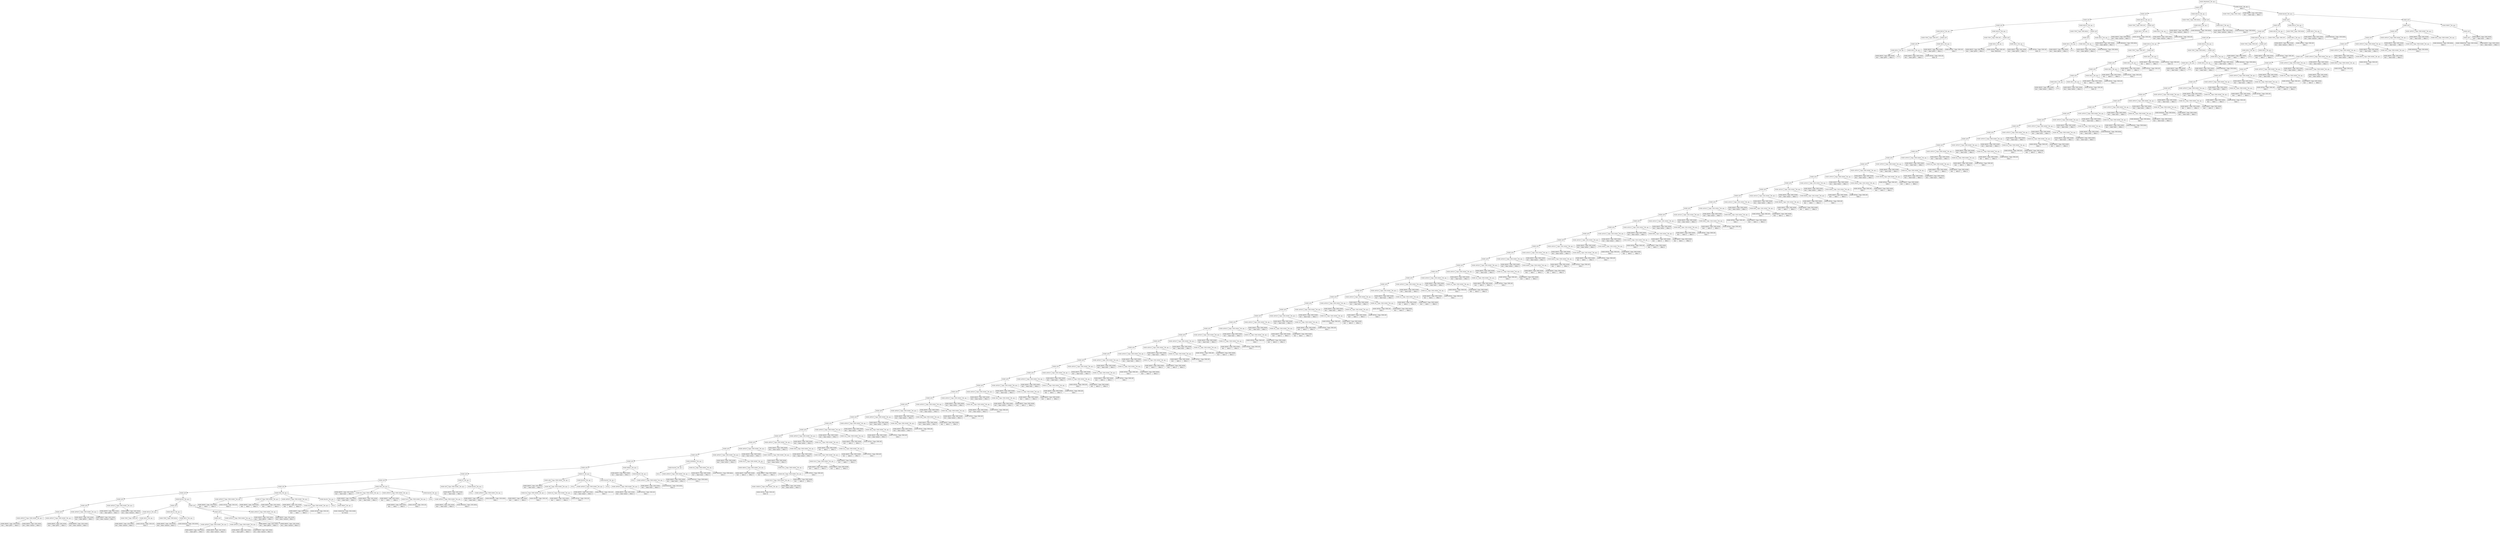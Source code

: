 digraph global_vars {
    N1 [shape=record, label="{{NODE PROGRAM|Nb. ops: 2}}"];
    N2 [shape=record, label="{{NODE LIST}}"];
    N3 [shape=record, label="{{NODE LIST}}"];
    N4 [shape=record, label="{{NODE LIST}}"];
    N5 [shape=record, label="{{NODE LIST}}"];
    N6 [shape=record, label="{{NODE DECLS|Nb. ops: 2}}"];
    N7 [shape=record, label="{{NODE TYPE|Type: TYPE INT}}"];
    edge[tailclip=true];
    N6 -> N7
    N8 [shape=record, label="{{NODE LIST}}"];
    N9 [shape=record, label="{{NODE LIST}}"];
    N10 [shape=record, label="{{NODE DECL|Nb. ops: 2}}"];
    N11 [shape=record, label="{{NODE IDENT|Type: TYPE NONE}|{<decl>Decl      |Ident: gINT1|Offset: 0}}"];
    edge[tailclip=true];
    N10 -> N11
    N12 [shape=record, label="{{NULL}}"];
    edge[tailclip=true];
    N10 -> N12
    edge[tailclip=true];
    N9 -> N10
    N13 [shape=record, label="{{NODE DECL|Nb. ops: 2}}"];
    N14 [shape=record, label="{{NODE IDENT|Type: TYPE NONE}|{<decl>Decl      |Ident: gINT2|Offset: 0}}"];
    edge[tailclip=true];
    N13 -> N14
    N15 [shape=record, label="{{NODE INTVAL|Type: TYPE INT}|{Value: 20}}"];
    edge[tailclip=true];
    N13 -> N15
    edge[tailclip=true];
    N9 -> N13
    edge[tailclip=true];
    N8 -> N9
    N16 [shape=record, label="{{NODE DECL|Nb. ops: 2}}"];
    N17 [shape=record, label="{{NODE IDENT|Type: TYPE NONE}|{<decl>Decl      |Ident: gINT3|Offset: 0}}"];
    edge[tailclip=true];
    N16 -> N17
    N18 [shape=record, label="{{NODE INTVAL|Type: TYPE INT}|{Value: 5}}"];
    edge[tailclip=true];
    N16 -> N18
    edge[tailclip=true];
    N8 -> N16
    edge[tailclip=true];
    N6 -> N8
    edge[tailclip=true];
    N5 -> N6
    N19 [shape=record, label="{{NODE DECLS|Nb. ops: 2}}"];
    N20 [shape=record, label="{{NODE TYPE|Type: TYPE INT}}"];
    edge[tailclip=true];
    N19 -> N20
    N21 [shape=record, label="{{NODE LIST}}"];
    N22 [shape=record, label="{{NODE DECL|Nb. ops: 2}}"];
    N23 [shape=record, label="{{NODE IDENT|Type: TYPE NONE}|{<decl>Decl      |Ident: gINT4|Offset: 0}}"];
    edge[tailclip=true];
    N22 -> N23
    N24 [shape=record, label="{{NODE INTVAL|Type: TYPE INT}|{Value: 268435455}}"];
    edge[tailclip=true];
    N22 -> N24
    edge[tailclip=true];
    N21 -> N22
    N25 [shape=record, label="{{NODE DECL|Nb. ops: 2}}"];
    N26 [shape=record, label="{{NODE IDENT|Type: TYPE NONE}|{<decl>Decl      |Ident: gINT5|Offset: 0}}"];
    edge[tailclip=true];
    N25 -> N26
    N27 [shape=record, label="{{NODE INTVAL|Type: TYPE INT}|{Value: 10}}"];
    edge[tailclip=true];
    N25 -> N27
    edge[tailclip=true];
    N21 -> N25
    edge[tailclip=true];
    N19 -> N21
    edge[tailclip=true];
    N5 -> N19
    edge[tailclip=true];
    N4 -> N5
    N28 [shape=record, label="{{NODE DECLS|Nb. ops: 2}}"];
    N29 [shape=record, label="{{NODE TYPE|Type: TYPE BOOL}}"];
    edge[tailclip=true];
    N28 -> N29
    N30 [shape=record, label="{{NODE LIST}}"];
    N31 [shape=record, label="{{NODE LIST}}"];
    N32 [shape=record, label="{{NODE DECL|Nb. ops: 2}}"];
    N33 [shape=record, label="{{NODE IDENT|Type: TYPE NONE}|{<decl>Decl      |Ident: gBOO1|Offset: 0}}"];
    edge[tailclip=true];
    N32 -> N33
    N34 [shape=record, label="{{NULL}}"];
    edge[tailclip=true];
    N32 -> N34
    edge[tailclip=true];
    N31 -> N32
    N35 [shape=record, label="{{NODE DECL|Nb. ops: 2}}"];
    N36 [shape=record, label="{{NODE IDENT|Type: TYPE NONE}|{<decl>Decl      |Ident: gBOO2|Offset: 0}}"];
    edge[tailclip=true];
    N35 -> N36
    N37 [shape=record, label="{{NODE BOOLVAL|Type: TYPE BOOL}|{Value: 1}}"];
    edge[tailclip=true];
    N35 -> N37
    edge[tailclip=true];
    N31 -> N35
    edge[tailclip=true];
    N30 -> N31
    N38 [shape=record, label="{{NODE DECL|Nb. ops: 2}}"];
    N39 [shape=record, label="{{NODE IDENT|Type: TYPE NONE}|{<decl>Decl      |Ident: gBOO3|Offset: 0}}"];
    edge[tailclip=true];
    N38 -> N39
    N40 [shape=record, label="{{NODE BOOLVAL|Type: TYPE BOOL}|{Value: 0}}"];
    edge[tailclip=true];
    N38 -> N40
    edge[tailclip=true];
    N30 -> N38
    edge[tailclip=true];
    N28 -> N30
    edge[tailclip=true];
    N4 -> N28
    edge[tailclip=true];
    N3 -> N4
    N41 [shape=record, label="{{NODE DECLS|Nb. ops: 2}}"];
    N42 [shape=record, label="{{NODE TYPE|Type: TYPE INT}}"];
    edge[tailclip=true];
    N41 -> N42
    N43 [shape=record, label="{{NODE LIST}}"];
    N44 [shape=record, label="{{NODE DECL|Nb. ops: 2}}"];
    N45 [shape=record, label="{{NODE IDENT|Type: TYPE NONE}|{<decl>Decl      |Ident: context1|Offset: 0}}"];
    edge[tailclip=true];
    N44 -> N45
    N46 [shape=record, label="{{NODE INTVAL|Type: TYPE INT}|{Value: 1}}"];
    edge[tailclip=true];
    N44 -> N46
    edge[tailclip=true];
    N43 -> N44
    N47 [shape=record, label="{{NODE DECL|Nb. ops: 2}}"];
    N48 [shape=record, label="{{NODE IDENT|Type: TYPE NONE}|{<decl>Decl      |Ident: context2|Offset: 0}}"];
    edge[tailclip=true];
    N47 -> N48
    N49 [shape=record, label="{{NODE INTVAL|Type: TYPE INT}|{Value: 2}}"];
    edge[tailclip=true];
    N47 -> N49
    edge[tailclip=true];
    N43 -> N47
    edge[tailclip=true];
    N41 -> N43
    edge[tailclip=true];
    N3 -> N41
    edge[tailclip=true];
    N2 -> N3
    N50 [shape=record, label="{{NODE DECLS|Nb. ops: 2}}"];
    N51 [shape=record, label="{{NODE TYPE|Type: TYPE BOOL}}"];
    edge[tailclip=true];
    N50 -> N51
    N52 [shape=record, label="{{NODE LIST}}"];
    N53 [shape=record, label="{{NODE DECL|Nb. ops: 2}}"];
    N54 [shape=record, label="{{NODE IDENT|Type: TYPE NONE}|{<decl>Decl      |Ident: context3|Offset: 0}}"];
    edge[tailclip=true];
    N53 -> N54
    N55 [shape=record, label="{{NODE BOOLVAL|Type: TYPE BOOL}|{Value: 1}}"];
    edge[tailclip=true];
    N53 -> N55
    edge[tailclip=true];
    N52 -> N53
    N56 [shape=record, label="{{NODE DECL|Nb. ops: 2}}"];
    N57 [shape=record, label="{{NODE IDENT|Type: TYPE NONE}|{<decl>Decl      |Ident: context4|Offset: 0}}"];
    edge[tailclip=true];
    N56 -> N57
    N58 [shape=record, label="{{NODE BOOLVAL|Type: TYPE BOOL}|{Value: 0}}"];
    edge[tailclip=true];
    N56 -> N58
    edge[tailclip=true];
    N52 -> N56
    edge[tailclip=true];
    N50 -> N52
    edge[tailclip=true];
    N2 -> N50
    edge[tailclip=true];
    N1 -> N2
    N59 [shape=record, label="{{NODE FUNC|Nb. ops: 3}|{offset: 0}}"];
    N60 [shape=record, label="{{NODE TYPE|Type: TYPE VOID}}"];
    edge[tailclip=true];
    N59 -> N60
    N61 [shape=record, label="{{NODE IDENT|Type: TYPE NONE}|{<decl>Decl      |Ident: main|Offset: 0}}"];
    edge[tailclip=true];
    N59 -> N61
    N62 [shape=record, label="{{NODE BLOCK|Nb. ops: 2}}"];
    N63 [shape=record, label="{{NODE LIST}}"];
    N64 [shape=record, label="{{NODE LIST}}"];
    N65 [shape=record, label="{{NODE LIST}}"];
    N66 [shape=record, label="{{NODE LIST}}"];
    N67 [shape=record, label="{{NODE DECLS|Nb. ops: 2}}"];
    N68 [shape=record, label="{{NODE TYPE|Type: TYPE INT}}"];
    edge[tailclip=true];
    N67 -> N68
    N69 [shape=record, label="{{NODE LIST}}"];
    N70 [shape=record, label="{{NODE LIST}}"];
    N71 [shape=record, label="{{NODE LIST}}"];
    N72 [shape=record, label="{{NODE LIST}}"];
    N73 [shape=record, label="{{NODE LIST}}"];
    N74 [shape=record, label="{{NODE DECL|Nb. ops: 2}}"];
    N75 [shape=record, label="{{NODE IDENT|Type: TYPE NONE}|{<decl>Decl      |Ident: entier1|Offset: 0}}"];
    edge[tailclip=true];
    N74 -> N75
    N76 [shape=record, label="{{NULL}}"];
    edge[tailclip=true];
    N74 -> N76
    edge[tailclip=true];
    N73 -> N74
    N77 [shape=record, label="{{NODE DECL|Nb. ops: 2}}"];
    N78 [shape=record, label="{{NODE IDENT|Type: TYPE NONE}|{<decl>Decl      |Ident: entier2|Offset: 0}}"];
    edge[tailclip=true];
    N77 -> N78
    N79 [shape=record, label="{{NODE INTVAL|Type: TYPE INT}|{Value: 32}}"];
    edge[tailclip=true];
    N77 -> N79
    edge[tailclip=true];
    N73 -> N77
    edge[tailclip=true];
    N72 -> N73
    N80 [shape=record, label="{{NODE DECL|Nb. ops: 2}}"];
    N81 [shape=record, label="{{NODE IDENT|Type: TYPE NONE}|{<decl>Decl      |Ident: a|Offset: 0}}"];
    edge[tailclip=true];
    N80 -> N81
    N82 [shape=record, label="{{NODE INTVAL|Type: TYPE INT}|{Value: 1}}"];
    edge[tailclip=true];
    N80 -> N82
    edge[tailclip=true];
    N72 -> N80
    edge[tailclip=true];
    N71 -> N72
    N83 [shape=record, label="{{NODE DECL|Nb. ops: 2}}"];
    N84 [shape=record, label="{{NODE IDENT|Type: TYPE NONE}|{<decl>Decl      |Ident: b|Offset: 0}}"];
    edge[tailclip=true];
    N83 -> N84
    N85 [shape=record, label="{{NODE INTVAL|Type: TYPE INT}|{Value: 2}}"];
    edge[tailclip=true];
    N83 -> N85
    edge[tailclip=true];
    N71 -> N83
    edge[tailclip=true];
    N70 -> N71
    N86 [shape=record, label="{{NODE DECL|Nb. ops: 2}}"];
    N87 [shape=record, label="{{NODE IDENT|Type: TYPE NONE}|{<decl>Decl      |Ident: c|Offset: 0}}"];
    edge[tailclip=true];
    N86 -> N87
    N88 [shape=record, label="{{NODE INTVAL|Type: TYPE INT}|{Value: 3}}"];
    edge[tailclip=true];
    N86 -> N88
    edge[tailclip=true];
    N70 -> N86
    edge[tailclip=true];
    N69 -> N70
    N89 [shape=record, label="{{NODE DECL|Nb. ops: 2}}"];
    N90 [shape=record, label="{{NODE IDENT|Type: TYPE NONE}|{<decl>Decl      |Ident: d|Offset: 0}}"];
    edge[tailclip=true];
    N89 -> N90
    N91 [shape=record, label="{{NODE INTVAL|Type: TYPE INT}|{Value: 16}}"];
    edge[tailclip=true];
    N89 -> N91
    edge[tailclip=true];
    N69 -> N89
    edge[tailclip=true];
    N67 -> N69
    edge[tailclip=true];
    N66 -> N67
    N92 [shape=record, label="{{NODE DECLS|Nb. ops: 2}}"];
    N93 [shape=record, label="{{NODE TYPE|Type: TYPE BOOL}}"];
    edge[tailclip=true];
    N92 -> N93
    N94 [shape=record, label="{{NODE LIST}}"];
    N95 [shape=record, label="{{NODE LIST}}"];
    N96 [shape=record, label="{{NODE DECL|Nb. ops: 2}}"];
    N97 [shape=record, label="{{NODE IDENT|Type: TYPE NONE}|{<decl>Decl      |Ident: bool1|Offset: 0}}"];
    edge[tailclip=true];
    N96 -> N97
    N98 [shape=record, label="{{NULL}}"];
    edge[tailclip=true];
    N96 -> N98
    edge[tailclip=true];
    N95 -> N96
    N99 [shape=record, label="{{NODE DECL|Nb. ops: 2}}"];
    N100 [shape=record, label="{{NODE IDENT|Type: TYPE NONE}|{<decl>Decl      |Ident: bool2|Offset: 0}}"];
    edge[tailclip=true];
    N99 -> N100
    N101 [shape=record, label="{{NODE BOOLVAL|Type: TYPE BOOL}|{Value: 1}}"];
    edge[tailclip=true];
    N99 -> N101
    edge[tailclip=true];
    N95 -> N99
    edge[tailclip=true];
    N94 -> N95
    N102 [shape=record, label="{{NODE DECL|Nb. ops: 2}}"];
    N103 [shape=record, label="{{NODE IDENT|Type: TYPE NONE}|{<decl>Decl      |Ident: bool3|Offset: 0}}"];
    edge[tailclip=true];
    N102 -> N103
    N104 [shape=record, label="{{NODE BOOLVAL|Type: TYPE BOOL}|{Value: 0}}"];
    edge[tailclip=true];
    N102 -> N104
    edge[tailclip=true];
    N94 -> N102
    edge[tailclip=true];
    N92 -> N94
    edge[tailclip=true];
    N66 -> N92
    edge[tailclip=true];
    N65 -> N66
    N105 [shape=record, label="{{NODE DECLS|Nb. ops: 2}}"];
    N106 [shape=record, label="{{NODE TYPE|Type: TYPE INT}}"];
    edge[tailclip=true];
    N105 -> N106
    N107 [shape=record, label="{{NODE LIST}}"];
    N108 [shape=record, label="{{NODE DECL|Nb. ops: 2}}"];
    N109 [shape=record, label="{{NODE IDENT|Type: TYPE NONE}|{<decl>Decl      |Ident: i|Offset: 0}}"];
    edge[tailclip=true];
    N108 -> N109
    N110 [shape=record, label="{{NULL}}"];
    edge[tailclip=true];
    N108 -> N110
    edge[tailclip=true];
    N107 -> N108
    N111 [shape=record, label="{{NODE DECL|Nb. ops: 2}}"];
    N112 [shape=record, label="{{NODE IDENT|Type: TYPE NONE}|{<decl>Decl      |Ident: e|Offset: 0}}"];
    edge[tailclip=true];
    N111 -> N112
    N113 [shape=record, label="{{NODE INTVAL|Type: TYPE INT}|{Value: 5}}"];
    edge[tailclip=true];
    N111 -> N113
    edge[tailclip=true];
    N107 -> N111
    edge[tailclip=true];
    N105 -> N107
    edge[tailclip=true];
    N65 -> N105
    edge[tailclip=true];
    N64 -> N65
    N114 [shape=record, label="{{NODE DECLS|Nb. ops: 2}}"];
    N115 [shape=record, label="{{NODE TYPE|Type: TYPE INT}}"];
    edge[tailclip=true];
    N114 -> N115
    N116 [shape=record, label="{{NODE DECL|Nb. ops: 2}}"];
    N117 [shape=record, label="{{NODE IDENT|Type: TYPE NONE}|{<decl>Decl      |Ident: context1|Offset: 0}}"];
    edge[tailclip=true];
    N116 -> N117
    N118 [shape=record, label="{{NODE INTVAL|Type: TYPE INT}|{Value: 3}}"];
    edge[tailclip=true];
    N116 -> N118
    edge[tailclip=true];
    N114 -> N116
    edge[tailclip=true];
    N64 -> N114
    edge[tailclip=true];
    N63 -> N64
    N119 [shape=record, label="{{NODE DECLS|Nb. ops: 2}}"];
    N120 [shape=record, label="{{NODE TYPE|Type: TYPE BOOL}}"];
    edge[tailclip=true];
    N119 -> N120
    N121 [shape=record, label="{{NODE DECL|Nb. ops: 2}}"];
    N122 [shape=record, label="{{NODE IDENT|Type: TYPE NONE}|{<decl>Decl      |Ident: context3|Offset: 0}}"];
    edge[tailclip=true];
    N121 -> N122
    N123 [shape=record, label="{{NODE BOOLVAL|Type: TYPE BOOL}|{Value: 0}}"];
    edge[tailclip=true];
    N121 -> N123
    edge[tailclip=true];
    N119 -> N121
    edge[tailclip=true];
    N63 -> N119
    edge[tailclip=true];
    N62 -> N63
    N124 [shape=record, label="{{NODE LIST}}"];
    N125 [shape=record, label="{{NODE LIST}}"];
    N126 [shape=record, label="{{NODE LIST}}"];
    N127 [shape=record, label="{{NODE LIST}}"];
    N128 [shape=record, label="{{NODE LIST}}"];
    N129 [shape=record, label="{{NODE LIST}}"];
    N130 [shape=record, label="{{NODE LIST}}"];
    N131 [shape=record, label="{{NODE LIST}}"];
    N132 [shape=record, label="{{NODE LIST}}"];
    N133 [shape=record, label="{{NODE LIST}}"];
    N134 [shape=record, label="{{NODE LIST}}"];
    N135 [shape=record, label="{{NODE LIST}}"];
    N136 [shape=record, label="{{NODE LIST}}"];
    N137 [shape=record, label="{{NODE LIST}}"];
    N138 [shape=record, label="{{NODE LIST}}"];
    N139 [shape=record, label="{{NODE LIST}}"];
    N140 [shape=record, label="{{NODE LIST}}"];
    N141 [shape=record, label="{{NODE LIST}}"];
    N142 [shape=record, label="{{NODE LIST}}"];
    N143 [shape=record, label="{{NODE LIST}}"];
    N144 [shape=record, label="{{NODE LIST}}"];
    N145 [shape=record, label="{{NODE LIST}}"];
    N146 [shape=record, label="{{NODE LIST}}"];
    N147 [shape=record, label="{{NODE LIST}}"];
    N148 [shape=record, label="{{NODE LIST}}"];
    N149 [shape=record, label="{{NODE LIST}}"];
    N150 [shape=record, label="{{NODE LIST}}"];
    N151 [shape=record, label="{{NODE LIST}}"];
    N152 [shape=record, label="{{NODE LIST}}"];
    N153 [shape=record, label="{{NODE LIST}}"];
    N154 [shape=record, label="{{NODE LIST}}"];
    N155 [shape=record, label="{{NODE LIST}}"];
    N156 [shape=record, label="{{NODE LIST}}"];
    N157 [shape=record, label="{{NODE LIST}}"];
    N158 [shape=record, label="{{NODE LIST}}"];
    N159 [shape=record, label="{{NODE LIST}}"];
    N160 [shape=record, label="{{NODE LIST}}"];
    N161 [shape=record, label="{{NODE LIST}}"];
    N162 [shape=record, label="{{NODE LIST}}"];
    N163 [shape=record, label="{{NODE LIST}}"];
    N164 [shape=record, label="{{NODE LIST}}"];
    N165 [shape=record, label="{{NODE LIST}}"];
    N166 [shape=record, label="{{NODE LIST}}"];
    N167 [shape=record, label="{{NODE LIST}}"];
    N168 [shape=record, label="{{NODE LIST}}"];
    N169 [shape=record, label="{{NODE LIST}}"];
    N170 [shape=record, label="{{NODE LIST}}"];
    N171 [shape=record, label="{{NODE LIST}}"];
    N172 [shape=record, label="{{NODE LIST}}"];
    N173 [shape=record, label="{{NODE LIST}}"];
    N174 [shape=record, label="{{NODE LIST}}"];
    N175 [shape=record, label="{{NODE LIST}}"];
    N176 [shape=record, label="{{NODE LIST}}"];
    N177 [shape=record, label="{{NODE LIST}}"];
    N178 [shape=record, label="{{NODE LIST}}"];
    N179 [shape=record, label="{{NODE LIST}}"];
    N180 [shape=record, label="{{NODE LIST}}"];
    N181 [shape=record, label="{{NODE LIST}}"];
    N182 [shape=record, label="{{NODE LIST}}"];
    N183 [shape=record, label="{{NODE LIST}}"];
    N184 [shape=record, label="{{NODE LIST}}"];
    N185 [shape=record, label="{{NODE LIST}}"];
    N186 [shape=record, label="{{NODE LIST}}"];
    N187 [shape=record, label="{{NODE LIST}}"];
    N188 [shape=record, label="{{NODE LIST}}"];
    N189 [shape=record, label="{{NODE LIST}}"];
    N190 [shape=record, label="{{NODE LIST}}"];
    N191 [shape=record, label="{{NODE LIST}}"];
    N192 [shape=record, label="{{NODE LIST}}"];
    N193 [shape=record, label="{{NODE LIST}}"];
    N194 [shape=record, label="{{NODE LIST}}"];
    N195 [shape=record, label="{{NODE LIST}}"];
    N196 [shape=record, label="{{NODE LIST}}"];
    N197 [shape=record, label="{{NODE LIST}}"];
    N198 [shape=record, label="{{NODE LIST}}"];
    N199 [shape=record, label="{{NODE LIST}}"];
    N200 [shape=record, label="{{NODE LIST}}"];
    N201 [shape=record, label="{{NODE LIST}}"];
    N202 [shape=record, label="{{NODE LIST}}"];
    N203 [shape=record, label="{{NODE AFFECT|Type: TYPE NONE|Nb. ops: 2}}"];
    N204 [shape=record, label="{{NODE IDENT|Type: TYPE NONE}|{<decl>Decl      |Ident: gINT1|Offset: 0}}"];
    edge[tailclip=true];
    N203 -> N204
    N205 [shape=record, label="{{NODE IDENT|Type: TYPE NONE}|{<decl>Decl      |Ident: context1|Offset: 0}}"];
    edge[tailclip=true];
    N203 -> N205
    edge[tailclip=true];
    N202 -> N203
    N206 [shape=record, label="{{NODE AFFECT|Type: TYPE NONE|Nb. ops: 2}}"];
    N207 [shape=record, label="{{NODE IDENT|Type: TYPE NONE}|{<decl>Decl      |Ident: gINT1|Offset: 0}}"];
    edge[tailclip=true];
    N206 -> N207
    N208 [shape=record, label="{{NODE IDENT|Type: TYPE NONE}|{<decl>Decl      |Ident: context2|Offset: 0}}"];
    edge[tailclip=true];
    N206 -> N208
    edge[tailclip=true];
    N202 -> N206
    edge[tailclip=true];
    N201 -> N202
    N209 [shape=record, label="{{NODE AFFECT|Type: TYPE NONE|Nb. ops: 2}}"];
    N210 [shape=record, label="{{NODE IDENT|Type: TYPE NONE}|{<decl>Decl      |Ident: gBOO1|Offset: 0}}"];
    edge[tailclip=true];
    N209 -> N210
    N211 [shape=record, label="{{NODE IDENT|Type: TYPE NONE}|{<decl>Decl      |Ident: context3|Offset: 0}}"];
    edge[tailclip=true];
    N209 -> N211
    edge[tailclip=true];
    N201 -> N209
    edge[tailclip=true];
    N200 -> N201
    N212 [shape=record, label="{{NODE AFFECT|Type: TYPE NONE|Nb. ops: 2}}"];
    N213 [shape=record, label="{{NODE IDENT|Type: TYPE NONE}|{<decl>Decl      |Ident: gBOO1|Offset: 0}}"];
    edge[tailclip=true];
    N212 -> N213
    N214 [shape=record, label="{{NODE IDENT|Type: TYPE NONE}|{<decl>Decl      |Ident: context4|Offset: 0}}"];
    edge[tailclip=true];
    N212 -> N214
    edge[tailclip=true];
    N200 -> N212
    edge[tailclip=true];
    N199 -> N200
    N215 [shape=record, label="{{NODE BLOCK|Nb. ops: 2}}"];
    N216 [shape=record, label="{{NODE LIST}}"];
    N217 [shape=record, label="{{NODE DECLS|Nb. ops: 2}}"];
    N218 [shape=record, label="{{NODE TYPE|Type: TYPE INT}}"];
    edge[tailclip=true];
    N217 -> N218
    N219 [shape=record, label="{{NODE DECL|Nb. ops: 2}}"];
    N220 [shape=record, label="{{NODE IDENT|Type: TYPE NONE}|{<decl>Decl      |Ident: context2|Offset: 0}}"];
    edge[tailclip=true];
    N219 -> N220
    N221 [shape=record, label="{{NODE INTVAL|Type: TYPE INT}|{Value: 4}}"];
    edge[tailclip=true];
    N219 -> N221
    edge[tailclip=true];
    N217 -> N219
    edge[tailclip=true];
    N216 -> N217
    N222 [shape=record, label="{{NODE DECLS|Nb. ops: 2}}"];
    N223 [shape=record, label="{{NODE TYPE|Type: TYPE BOOL}}"];
    edge[tailclip=true];
    N222 -> N223
    N224 [shape=record, label="{{NODE DECL|Nb. ops: 2}}"];
    N225 [shape=record, label="{{NODE IDENT|Type: TYPE NONE}|{<decl>Decl      |Ident: context4|Offset: 0}}"];
    edge[tailclip=true];
    N224 -> N225
    N226 [shape=record, label="{{NODE BOOLVAL|Type: TYPE BOOL}|{Value: 1}}"];
    edge[tailclip=true];
    N224 -> N226
    edge[tailclip=true];
    N222 -> N224
    edge[tailclip=true];
    N216 -> N222
    edge[tailclip=true];
    N215 -> N216
    N227 [shape=record, label="{{NODE LIST}}"];
    N228 [shape=record, label="{{NODE LIST}}"];
    N229 [shape=record, label="{{NODE LIST}}"];
    N230 [shape=record, label="{{NODE AFFECT|Type: TYPE NONE|Nb. ops: 2}}"];
    N231 [shape=record, label="{{NODE IDENT|Type: TYPE NONE}|{<decl>Decl      |Ident: gINT1|Offset: 0}}"];
    edge[tailclip=true];
    N230 -> N231
    N232 [shape=record, label="{{NODE IDENT|Type: TYPE NONE}|{<decl>Decl      |Ident: context1|Offset: 0}}"];
    edge[tailclip=true];
    N230 -> N232
    edge[tailclip=true];
    N229 -> N230
    N233 [shape=record, label="{{NODE AFFECT|Type: TYPE NONE|Nb. ops: 2}}"];
    N234 [shape=record, label="{{NODE IDENT|Type: TYPE NONE}|{<decl>Decl      |Ident: gINT1|Offset: 0}}"];
    edge[tailclip=true];
    N233 -> N234
    N235 [shape=record, label="{{NODE IDENT|Type: TYPE NONE}|{<decl>Decl      |Ident: context2|Offset: 0}}"];
    edge[tailclip=true];
    N233 -> N235
    edge[tailclip=true];
    N229 -> N233
    edge[tailclip=true];
    N228 -> N229
    N236 [shape=record, label="{{NODE AFFECT|Type: TYPE NONE|Nb. ops: 2}}"];
    N237 [shape=record, label="{{NODE IDENT|Type: TYPE NONE}|{<decl>Decl      |Ident: gBOO1|Offset: 0}}"];
    edge[tailclip=true];
    N236 -> N237
    N238 [shape=record, label="{{NODE IDENT|Type: TYPE NONE}|{<decl>Decl      |Ident: context3|Offset: 0}}"];
    edge[tailclip=true];
    N236 -> N238
    edge[tailclip=true];
    N228 -> N236
    edge[tailclip=true];
    N227 -> N228
    N239 [shape=record, label="{{NODE AFFECT|Type: TYPE NONE|Nb. ops: 2}}"];
    N240 [shape=record, label="{{NODE IDENT|Type: TYPE NONE}|{<decl>Decl      |Ident: gBOO1|Offset: 0}}"];
    edge[tailclip=true];
    N239 -> N240
    N241 [shape=record, label="{{NODE IDENT|Type: TYPE NONE}|{<decl>Decl      |Ident: context4|Offset: 0}}"];
    edge[tailclip=true];
    N239 -> N241
    edge[tailclip=true];
    N227 -> N239
    edge[tailclip=true];
    N215 -> N227
    edge[tailclip=true];
    N199 -> N215
    edge[tailclip=true];
    N198 -> N199
    N242 [shape=record, label="{{NODE FOR|Nb. ops: 4}}"];
    N243 [shape=record, label="{{NODE AFFECT|Type: TYPE NONE|Nb. ops: 2}}"];
    N244 [shape=record, label="{{NODE IDENT|Type: TYPE NONE}|{<decl>Decl      |Ident: i|Offset: 0}}"];
    edge[tailclip=true];
    N243 -> N244
    N245 [shape=record, label="{{NODE INTVAL|Type: TYPE INT}|{Value: 0}}"];
    edge[tailclip=true];
    N243 -> N245
    edge[tailclip=true];
    N242 -> N243
    N246 [shape=record, label="{{NODE LT|Type: TYPE NONE|Nb. ops: 2}}"];
    N247 [shape=record, label="{{NODE IDENT|Type: TYPE NONE}|{<decl>Decl      |Ident: i|Offset: 0}}"];
    edge[tailclip=true];
    N246 -> N247
    N248 [shape=record, label="{{NODE IDENT|Type: TYPE NONE}|{<decl>Decl      |Ident: e|Offset: 0}}"];
    edge[tailclip=true];
    N246 -> N248
    edge[tailclip=true];
    N242 -> N246
    N249 [shape=record, label="{{NODE AFFECT|Type: TYPE NONE|Nb. ops: 2}}"];
    N250 [shape=record, label="{{NODE IDENT|Type: TYPE NONE}|{<decl>Decl      |Ident: i|Offset: 0}}"];
    edge[tailclip=true];
    N249 -> N250
    N251 [shape=record, label="{{NODE PLUS|Type: TYPE NONE|Nb. ops: 2}}"];
    N252 [shape=record, label="{{NODE IDENT|Type: TYPE NONE}|{<decl>Decl      |Ident: i|Offset: 0}}"];
    edge[tailclip=true];
    N251 -> N252
    N253 [shape=record, label="{{NODE INTVAL|Type: TYPE INT}|{Value: 1}}"];
    edge[tailclip=true];
    N251 -> N253
    edge[tailclip=true];
    N249 -> N251
    edge[tailclip=true];
    N242 -> N249
    N254 [shape=record, label="{{NODE BLOCK|Nb. ops: 2}}"];
    N255 [shape=record, label="{{NULL}}"];
    edge[tailclip=true];
    N254 -> N255
    N256 [shape=record, label="{{NODE PRINT|Nb. ops: 1}}"];
    N257 [shape=record, label="{{NODE STRINGVAL|Type: TYPE NONE}|{val: Coucou}}"];
    edge[tailclip=true];
    N256 -> N257
    edge[tailclip=true];
    N254 -> N256
    edge[tailclip=true];
    N242 -> N254
    edge[tailclip=true];
    N198 -> N242
    edge[tailclip=true];
    N197 -> N198
    N258 [shape=record, label="{{NODE FOR|Nb. ops: 4}}"];
    N259 [shape=record, label="{{NODE IDENT|Type: TYPE NONE}|{<decl>Decl      |Ident: bool2|Offset: 0}}"];
    edge[tailclip=true];
    N258 -> N259
    N260 [shape=record, label="{{NODE NE|Type: TYPE NONE|Nb. ops: 2}}"];
    N261 [shape=record, label="{{NODE IDENT|Type: TYPE NONE}|{<decl>Decl      |Ident: bool2|Offset: 0}}"];
    edge[tailclip=true];
    N260 -> N261
    N262 [shape=record, label="{{NODE IDENT|Type: TYPE NONE}|{<decl>Decl      |Ident: bool3|Offset: 0}}"];
    edge[tailclip=true];
    N260 -> N262
    edge[tailclip=true];
    N258 -> N260
    N263 [shape=record, label="{{NODE AFFECT|Type: TYPE NONE|Nb. ops: 2}}"];
    N264 [shape=record, label="{{NODE IDENT|Type: TYPE NONE}|{<decl>Decl      |Ident: i|Offset: 0}}"];
    edge[tailclip=true];
    N263 -> N264
    N265 [shape=record, label="{{NODE PLUS|Type: TYPE NONE|Nb. ops: 2}}"];
    N266 [shape=record, label="{{NODE IDENT|Type: TYPE NONE}|{<decl>Decl      |Ident: i|Offset: 0}}"];
    edge[tailclip=true];
    N265 -> N266
    N267 [shape=record, label="{{NODE INTVAL|Type: TYPE INT}|{Value: 1}}"];
    edge[tailclip=true];
    N265 -> N267
    edge[tailclip=true];
    N263 -> N265
    edge[tailclip=true];
    N258 -> N263
    N268 [shape=record, label="{{NODE BLOCK|Nb. ops: 2}}"];
    N269 [shape=record, label="{{NULL}}"];
    edge[tailclip=true];
    N268 -> N269
    N270 [shape=record, label="{{NODE AFFECT|Type: TYPE NONE|Nb. ops: 2}}"];
    N271 [shape=record, label="{{NODE IDENT|Type: TYPE NONE}|{<decl>Decl      |Ident: bool2|Offset: 0}}"];
    edge[tailclip=true];
    N270 -> N271
    N272 [shape=record, label="{{NODE BOOLVAL|Type: TYPE BOOL}|{Value: 0}}"];
    edge[tailclip=true];
    N270 -> N272
    edge[tailclip=true];
    N268 -> N270
    edge[tailclip=true];
    N258 -> N268
    edge[tailclip=true];
    N197 -> N258
    edge[tailclip=true];
    N196 -> N197
    N273 [shape=record, label="{{NODE IF|Nb. ops: 2}}"];
    N274 [shape=record, label="{{NODE NOT|Type: TYPE NONE|Nb. ops: 1}}"];
    N275 [shape=record, label="{{NODE IDENT|Type: TYPE NONE}|{<decl>Decl      |Ident: bool2|Offset: 0}}"];
    edge[tailclip=true];
    N274 -> N275
    edge[tailclip=true];
    N273 -> N274
    N276 [shape=record, label="{{NODE BLOCK|Nb. ops: 2}}"];
    N277 [shape=record, label="{{NULL}}"];
    edge[tailclip=true];
    N276 -> N277
    N278 [shape=record, label="{{NODE AFFECT|Type: TYPE NONE|Nb. ops: 2}}"];
    N279 [shape=record, label="{{NODE IDENT|Type: TYPE NONE}|{<decl>Decl      |Ident: bool2|Offset: 0}}"];
    edge[tailclip=true];
    N278 -> N279
    N280 [shape=record, label="{{NODE BOOLVAL|Type: TYPE BOOL}|{Value: 1}}"];
    edge[tailclip=true];
    N278 -> N280
    edge[tailclip=true];
    N276 -> N278
    edge[tailclip=true];
    N273 -> N276
    edge[tailclip=true];
    N196 -> N273
    edge[tailclip=true];
    N195 -> N196
    N281 [shape=record, label="{{NODE IF|Nb. ops: 3}}"];
    N282 [shape=record, label="{{NODE AND|Type: TYPE NONE|Nb. ops: 2}}"];
    N283 [shape=record, label="{{NODE IDENT|Type: TYPE NONE}|{<decl>Decl      |Ident: bool2|Offset: 0}}"];
    edge[tailclip=true];
    N282 -> N283
    N284 [shape=record, label="{{NODE OR|Type: TYPE NONE|Nb. ops: 2}}"];
    N285 [shape=record, label="{{NODE EQ|Type: TYPE NONE|Nb. ops: 2}}"];
    N286 [shape=record, label="{{NODE IDENT|Type: TYPE NONE}|{<decl>Decl      |Ident: a|Offset: 0}}"];
    edge[tailclip=true];
    N285 -> N286
    N287 [shape=record, label="{{NODE INTVAL|Type: TYPE INT}|{Value: 1}}"];
    edge[tailclip=true];
    N285 -> N287
    edge[tailclip=true];
    N284 -> N285
    N288 [shape=record, label="{{NODE EQ|Type: TYPE NONE|Nb. ops: 2}}"];
    N289 [shape=record, label="{{NODE IDENT|Type: TYPE NONE}|{<decl>Decl      |Ident: b|Offset: 0}}"];
    edge[tailclip=true];
    N288 -> N289
    N290 [shape=record, label="{{NODE INTVAL|Type: TYPE INT}|{Value: 1}}"];
    edge[tailclip=true];
    N288 -> N290
    edge[tailclip=true];
    N284 -> N288
    edge[tailclip=true];
    N282 -> N284
    edge[tailclip=true];
    N281 -> N282
    N291 [shape=record, label="{{NODE BLOCK|Nb. ops: 2}}"];
    N292 [shape=record, label="{{NULL}}"];
    edge[tailclip=true];
    N291 -> N292
    N293 [shape=record, label="{{NODE AFFECT|Type: TYPE NONE|Nb. ops: 2}}"];
    N294 [shape=record, label="{{NODE IDENT|Type: TYPE NONE}|{<decl>Decl      |Ident: entier1|Offset: 0}}"];
    edge[tailclip=true];
    N293 -> N294
    N295 [shape=record, label="{{NODE INTVAL|Type: TYPE INT}|{Value: 0}}"];
    edge[tailclip=true];
    N293 -> N295
    edge[tailclip=true];
    N291 -> N293
    edge[tailclip=true];
    N281 -> N291
    N296 [shape=record, label="{{NODE BLOCK|Nb. ops: 2}}"];
    N297 [shape=record, label="{{NULL}}"];
    edge[tailclip=true];
    N296 -> N297
    N298 [shape=record, label="{{NODE AFFECT|Type: TYPE NONE|Nb. ops: 2}}"];
    N299 [shape=record, label="{{NODE IDENT|Type: TYPE NONE}|{<decl>Decl      |Ident: entier1|Offset: 0}}"];
    edge[tailclip=true];
    N298 -> N299
    N300 [shape=record, label="{{NODE INTVAL|Type: TYPE INT}|{Value: 1}}"];
    edge[tailclip=true];
    N298 -> N300
    edge[tailclip=true];
    N296 -> N298
    edge[tailclip=true];
    N281 -> N296
    edge[tailclip=true];
    N195 -> N281
    edge[tailclip=true];
    N194 -> N195
    N301 [shape=record, label="{{NODE WHILE|Nb. ops: 2}}"];
    N302 [shape=record, label="{{NODE IDENT|Type: TYPE NONE}|{<decl>Decl      |Ident: bool2|Offset: 0}}"];
    edge[tailclip=true];
    N301 -> N302
    N303 [shape=record, label="{{NODE BLOCK|Nb. ops: 2}}"];
    N304 [shape=record, label="{{NULL}}"];
    edge[tailclip=true];
    N303 -> N304
    N305 [shape=record, label="{{NODE AFFECT|Type: TYPE NONE|Nb. ops: 2}}"];
    N306 [shape=record, label="{{NODE IDENT|Type: TYPE NONE}|{<decl>Decl      |Ident: bool2|Offset: 0}}"];
    edge[tailclip=true];
    N305 -> N306
    N307 [shape=record, label="{{NODE BOOLVAL|Type: TYPE BOOL}|{Value: 0}}"];
    edge[tailclip=true];
    N305 -> N307
    edge[tailclip=true];
    N303 -> N305
    edge[tailclip=true];
    N301 -> N303
    edge[tailclip=true];
    N194 -> N301
    edge[tailclip=true];
    N193 -> N194
    N308 [shape=record, label="{{NODE DOWHILE|Nb. ops: 2}}"];
    N309 [shape=record, label="{{NODE BLOCK|Nb. ops: 2}}"];
    N310 [shape=record, label="{{NULL}}"];
    edge[tailclip=true];
    N309 -> N310
    N311 [shape=record, label="{{NODE AFFECT|Type: TYPE NONE|Nb. ops: 2}}"];
    N312 [shape=record, label="{{NODE IDENT|Type: TYPE NONE}|{<decl>Decl      |Ident: bool2|Offset: 0}}"];
    edge[tailclip=true];
    N311 -> N312
    N313 [shape=record, label="{{NODE BOOLVAL|Type: TYPE BOOL}|{Value: 1}}"];
    edge[tailclip=true];
    N311 -> N313
    edge[tailclip=true];
    N309 -> N311
    edge[tailclip=true];
    N308 -> N309
    N314 [shape=record, label="{{NODE EQ|Type: TYPE NONE|Nb. ops: 2}}"];
    N315 [shape=record, label="{{NODE IDENT|Type: TYPE NONE}|{<decl>Decl      |Ident: bool2|Offset: 0}}"];
    edge[tailclip=true];
    N314 -> N315
    N316 [shape=record, label="{{NODE BOOLVAL|Type: TYPE BOOL}|{Value: 0}}"];
    edge[tailclip=true];
    N314 -> N316
    edge[tailclip=true];
    N308 -> N314
    edge[tailclip=true];
    N193 -> N308
    edge[tailclip=true];
    N192 -> N193
    N317 [shape=record, label="{{NODE AFFECT|Type: TYPE NONE|Nb. ops: 2}}"];
    N318 [shape=record, label="{{NODE IDENT|Type: TYPE NONE}|{<decl>Decl      |Ident: entier1|Offset: 0}}"];
    edge[tailclip=true];
    N317 -> N318
    N319 [shape=record, label="{{NODE PLUS|Type: TYPE NONE|Nb. ops: 2}}"];
    N320 [shape=record, label="{{NODE MINUS|Type: TYPE NONE|Nb. ops: 2}}"];
    N321 [shape=record, label="{{NODE IDENT|Type: TYPE NONE}|{<decl>Decl      |Ident: b|Offset: 0}}"];
    edge[tailclip=true];
    N320 -> N321
    N322 [shape=record, label="{{NODE IDENT|Type: TYPE NONE}|{<decl>Decl      |Ident: a|Offset: 0}}"];
    edge[tailclip=true];
    N320 -> N322
    edge[tailclip=true];
    N319 -> N320
    N323 [shape=record, label="{{NODE MUL|Type: TYPE NONE|Nb. ops: 2}}"];
    N324 [shape=record, label="{{NODE DIV|Type: TYPE NONE|Nb. ops: 2}}"];
    N325 [shape=record, label="{{NODE PLUS|Type: TYPE NONE|Nb. ops: 2}}"];
    N326 [shape=record, label="{{NODE UMINUS|Type: TYPE NONE|Nb. ops: 1}}"];
    N327 [shape=record, label="{{NODE INTVAL|Type: TYPE INT}|{Value: 32}}"];
    edge[tailclip=true];
    N326 -> N327
    edge[tailclip=true];
    N325 -> N326
    N328 [shape=record, label="{{NODE IDENT|Type: TYPE NONE}|{<decl>Decl      |Ident: entier2|Offset: 0}}"];
    edge[tailclip=true];
    N325 -> N328
    edge[tailclip=true];
    N324 -> N325
    N329 [shape=record, label="{{NODE IDENT|Type: TYPE NONE}|{<decl>Decl      |Ident: d|Offset: 0}}"];
    edge[tailclip=true];
    N324 -> N329
    edge[tailclip=true];
    N323 -> N324
    N330 [shape=record, label="{{NODE INTVAL|Type: TYPE INT}|{Value: 2}}"];
    edge[tailclip=true];
    N323 -> N330
    edge[tailclip=true];
    N319 -> N323
    edge[tailclip=true];
    N317 -> N319
    edge[tailclip=true];
    N192 -> N317
    edge[tailclip=true];
    N191 -> N192
    N331 [shape=record, label="{{NODE AFFECT|Type: TYPE NONE|Nb. ops: 2}}"];
    N332 [shape=record, label="{{NODE IDENT|Type: TYPE NONE}|{<decl>Decl      |Ident: entier1|Offset: 0}}"];
    edge[tailclip=true];
    N331 -> N332
    N333 [shape=record, label="{{NODE UMINUS|Type: TYPE NONE|Nb. ops: 1}}"];
    N334 [shape=record, label="{{NODE IDENT|Type: TYPE NONE}|{<decl>Decl      |Ident: entier2|Offset: 0}}"];
    edge[tailclip=true];
    N333 -> N334
    edge[tailclip=true];
    N331 -> N333
    edge[tailclip=true];
    N191 -> N331
    edge[tailclip=true];
    N190 -> N191
    N335 [shape=record, label="{{NODE AFFECT|Type: TYPE NONE|Nb. ops: 2}}"];
    N336 [shape=record, label="{{NODE IDENT|Type: TYPE NONE}|{<decl>Decl      |Ident: entier1|Offset: 0}}"];
    edge[tailclip=true];
    N335 -> N336
    N337 [shape=record, label="{{NODE MOD|Type: TYPE NONE|Nb. ops: 2}}"];
    N338 [shape=record, label="{{NODE IDENT|Type: TYPE NONE}|{<decl>Decl      |Ident: entier2|Offset: 0}}"];
    edge[tailclip=true];
    N337 -> N338
    N339 [shape=record, label="{{NODE MOD|Type: TYPE NONE|Nb. ops: 2}}"];
    N340 [shape=record, label="{{NODE PLUS|Type: TYPE NONE|Nb. ops: 2}}"];
    N341 [shape=record, label="{{NODE IDENT|Type: TYPE NONE}|{<decl>Decl      |Ident: d|Offset: 0}}"];
    edge[tailclip=true];
    N340 -> N341
    N342 [shape=record, label="{{NODE IDENT|Type: TYPE NONE}|{<decl>Decl      |Ident: a|Offset: 0}}"];
    edge[tailclip=true];
    N340 -> N342
    edge[tailclip=true];
    N339 -> N340
    N343 [shape=record, label="{{NODE IDENT|Type: TYPE NONE}|{<decl>Decl      |Ident: c|Offset: 0}}"];
    edge[tailclip=true];
    N339 -> N343
    edge[tailclip=true];
    N337 -> N339
    edge[tailclip=true];
    N335 -> N337
    edge[tailclip=true];
    N190 -> N335
    edge[tailclip=true];
    N189 -> N190
    N344 [shape=record, label="{{NODE AFFECT|Type: TYPE NONE|Nb. ops: 2}}"];
    N345 [shape=record, label="{{NODE IDENT|Type: TYPE NONE}|{<decl>Decl      |Ident: entier1|Offset: 0}}"];
    edge[tailclip=true];
    N344 -> N345
    N346 [shape=record, label="{{NODE SLL|Type: TYPE NONE|Nb. ops: 2}}"];
    N347 [shape=record, label="{{NODE IDENT|Type: TYPE NONE}|{<decl>Decl      |Ident: a|Offset: 0}}"];
    edge[tailclip=true];
    N346 -> N347
    N348 [shape=record, label="{{NODE SLL|Type: TYPE NONE|Nb. ops: 2}}"];
    N349 [shape=record, label="{{NODE IDENT|Type: TYPE NONE}|{<decl>Decl      |Ident: b|Offset: 0}}"];
    edge[tailclip=true];
    N348 -> N349
    N350 [shape=record, label="{{NODE INTVAL|Type: TYPE INT}|{Value: 1}}"];
    edge[tailclip=true];
    N348 -> N350
    edge[tailclip=true];
    N346 -> N348
    edge[tailclip=true];
    N344 -> N346
    edge[tailclip=true];
    N189 -> N344
    edge[tailclip=true];
    N188 -> N189
    N351 [shape=record, label="{{NODE AFFECT|Type: TYPE NONE|Nb. ops: 2}}"];
    N352 [shape=record, label="{{NODE IDENT|Type: TYPE NONE}|{<decl>Decl      |Ident: entier1|Offset: 0}}"];
    edge[tailclip=true];
    N351 -> N352
    N353 [shape=record, label="{{NODE SLL|Type: TYPE NONE|Nb. ops: 2}}"];
    N354 [shape=record, label="{{NODE IDENT|Type: TYPE NONE}|{<decl>Decl      |Ident: a|Offset: 0}}"];
    edge[tailclip=true];
    N353 -> N354
    N355 [shape=record, label="{{NODE INTVAL|Type: TYPE INT}|{Value: 2}}"];
    edge[tailclip=true];
    N353 -> N355
    edge[tailclip=true];
    N351 -> N353
    edge[tailclip=true];
    N188 -> N351
    edge[tailclip=true];
    N187 -> N188
    N356 [shape=record, label="{{NODE AFFECT|Type: TYPE NONE|Nb. ops: 2}}"];
    N357 [shape=record, label="{{NODE IDENT|Type: TYPE NONE}|{<decl>Decl      |Ident: entier1|Offset: 0}}"];
    edge[tailclip=true];
    N356 -> N357
    N358 [shape=record, label="{{NODE SRA|Type: TYPE NONE|Nb. ops: 2}}"];
    N359 [shape=record, label="{{NODE IDENT|Type: TYPE NONE}|{<decl>Decl      |Ident: entier2|Offset: 0}}"];
    edge[tailclip=true];
    N358 -> N359
    N360 [shape=record, label="{{NODE INTVAL|Type: TYPE INT}|{Value: 1}}"];
    edge[tailclip=true];
    N358 -> N360
    edge[tailclip=true];
    N356 -> N358
    edge[tailclip=true];
    N187 -> N356
    edge[tailclip=true];
    N186 -> N187
    N361 [shape=record, label="{{NODE AFFECT|Type: TYPE NONE|Nb. ops: 2}}"];
    N362 [shape=record, label="{{NODE IDENT|Type: TYPE NONE}|{<decl>Decl      |Ident: entier1|Offset: 0}}"];
    edge[tailclip=true];
    N361 -> N362
    N363 [shape=record, label="{{NODE SRA|Type: TYPE NONE|Nb. ops: 2}}"];
    N364 [shape=record, label="{{NODE IDENT|Type: TYPE NONE}|{<decl>Decl      |Ident: entier2|Offset: 0}}"];
    edge[tailclip=true];
    N363 -> N364
    N365 [shape=record, label="{{NODE INTVAL|Type: TYPE INT}|{Value: 1}}"];
    edge[tailclip=true];
    N363 -> N365
    edge[tailclip=true];
    N361 -> N363
    edge[tailclip=true];
    N186 -> N361
    edge[tailclip=true];
    N185 -> N186
    N366 [shape=record, label="{{NODE AFFECT|Type: TYPE NONE|Nb. ops: 2}}"];
    N367 [shape=record, label="{{NODE IDENT|Type: TYPE NONE}|{<decl>Decl      |Ident: entier1|Offset: 0}}"];
    edge[tailclip=true];
    N366 -> N367
    N368 [shape=record, label="{{NODE SRA|Type: TYPE NONE|Nb. ops: 2}}"];
    N369 [shape=record, label="{{NODE IDENT|Type: TYPE NONE}|{<decl>Decl      |Ident: entier2|Offset: 0}}"];
    edge[tailclip=true];
    N368 -> N369
    N370 [shape=record, label="{{NODE IDENT|Type: TYPE NONE}|{<decl>Decl      |Ident: a|Offset: 0}}"];
    edge[tailclip=true];
    N368 -> N370
    edge[tailclip=true];
    N366 -> N368
    edge[tailclip=true];
    N185 -> N366
    edge[tailclip=true];
    N184 -> N185
    N371 [shape=record, label="{{NODE AFFECT|Type: TYPE NONE|Nb. ops: 2}}"];
    N372 [shape=record, label="{{NODE IDENT|Type: TYPE NONE}|{<decl>Decl      |Ident: entier1|Offset: 0}}"];
    edge[tailclip=true];
    N371 -> N372
    N373 [shape=record, label="{{NODE SRL|Type: TYPE NONE|Nb. ops: 2}}"];
    N374 [shape=record, label="{{NODE IDENT|Type: TYPE NONE}|{<decl>Decl      |Ident: entier2|Offset: 0}}"];
    edge[tailclip=true];
    N373 -> N374
    N375 [shape=record, label="{{NODE INTVAL|Type: TYPE INT}|{Value: 1}}"];
    edge[tailclip=true];
    N373 -> N375
    edge[tailclip=true];
    N371 -> N373
    edge[tailclip=true];
    N184 -> N371
    edge[tailclip=true];
    N183 -> N184
    N376 [shape=record, label="{{NODE AFFECT|Type: TYPE NONE|Nb. ops: 2}}"];
    N377 [shape=record, label="{{NODE IDENT|Type: TYPE NONE}|{<decl>Decl      |Ident: entier1|Offset: 0}}"];
    edge[tailclip=true];
    N376 -> N377
    N378 [shape=record, label="{{NODE SRL|Type: TYPE NONE|Nb. ops: 2}}"];
    N379 [shape=record, label="{{NODE IDENT|Type: TYPE NONE}|{<decl>Decl      |Ident: entier2|Offset: 0}}"];
    edge[tailclip=true];
    N378 -> N379
    N380 [shape=record, label="{{NODE INTVAL|Type: TYPE INT}|{Value: 1}}"];
    edge[tailclip=true];
    N378 -> N380
    edge[tailclip=true];
    N376 -> N378
    edge[tailclip=true];
    N183 -> N376
    edge[tailclip=true];
    N182 -> N183
    N381 [shape=record, label="{{NODE AFFECT|Type: TYPE NONE|Nb. ops: 2}}"];
    N382 [shape=record, label="{{NODE IDENT|Type: TYPE NONE}|{<decl>Decl      |Ident: entier1|Offset: 0}}"];
    edge[tailclip=true];
    N381 -> N382
    N383 [shape=record, label="{{NODE SRL|Type: TYPE NONE|Nb. ops: 2}}"];
    N384 [shape=record, label="{{NODE IDENT|Type: TYPE NONE}|{<decl>Decl      |Ident: entier2|Offset: 0}}"];
    edge[tailclip=true];
    N383 -> N384
    N385 [shape=record, label="{{NODE IDENT|Type: TYPE NONE}|{<decl>Decl      |Ident: a|Offset: 0}}"];
    edge[tailclip=true];
    N383 -> N385
    edge[tailclip=true];
    N381 -> N383
    edge[tailclip=true];
    N182 -> N381
    edge[tailclip=true];
    N181 -> N182
    N386 [shape=record, label="{{NODE AFFECT|Type: TYPE NONE|Nb. ops: 2}}"];
    N387 [shape=record, label="{{NODE IDENT|Type: TYPE NONE}|{<decl>Decl      |Ident: bool1|Offset: 0}}"];
    edge[tailclip=true];
    N386 -> N387
    N388 [shape=record, label="{{NODE LT|Type: TYPE NONE|Nb. ops: 2}}"];
    N389 [shape=record, label="{{NODE IDENT|Type: TYPE NONE}|{<decl>Decl      |Ident: a|Offset: 0}}"];
    edge[tailclip=true];
    N388 -> N389
    N390 [shape=record, label="{{NODE IDENT|Type: TYPE NONE}|{<decl>Decl      |Ident: b|Offset: 0}}"];
    edge[tailclip=true];
    N388 -> N390
    edge[tailclip=true];
    N386 -> N388
    edge[tailclip=true];
    N181 -> N386
    edge[tailclip=true];
    N180 -> N181
    N391 [shape=record, label="{{NODE AFFECT|Type: TYPE NONE|Nb. ops: 2}}"];
    N392 [shape=record, label="{{NODE IDENT|Type: TYPE NONE}|{<decl>Decl      |Ident: bool1|Offset: 0}}"];
    edge[tailclip=true];
    N391 -> N392
    N393 [shape=record, label="{{NODE LT|Type: TYPE NONE|Nb. ops: 2}}"];
    N394 [shape=record, label="{{NODE IDENT|Type: TYPE NONE}|{<decl>Decl      |Ident: a|Offset: 0}}"];
    edge[tailclip=true];
    N393 -> N394
    N395 [shape=record, label="{{NODE INTVAL|Type: TYPE INT}|{Value: 1}}"];
    edge[tailclip=true];
    N393 -> N395
    edge[tailclip=true];
    N391 -> N393
    edge[tailclip=true];
    N180 -> N391
    edge[tailclip=true];
    N179 -> N180
    N396 [shape=record, label="{{NODE AFFECT|Type: TYPE NONE|Nb. ops: 2}}"];
    N397 [shape=record, label="{{NODE IDENT|Type: TYPE NONE}|{<decl>Decl      |Ident: bool1|Offset: 0}}"];
    edge[tailclip=true];
    N396 -> N397
    N398 [shape=record, label="{{NODE LT|Type: TYPE NONE|Nb. ops: 2}}"];
    N399 [shape=record, label="{{NODE INTVAL|Type: TYPE INT}|{Value: 1}}"];
    edge[tailclip=true];
    N398 -> N399
    N400 [shape=record, label="{{NODE IDENT|Type: TYPE NONE}|{<decl>Decl      |Ident: b|Offset: 0}}"];
    edge[tailclip=true];
    N398 -> N400
    edge[tailclip=true];
    N396 -> N398
    edge[tailclip=true];
    N179 -> N396
    edge[tailclip=true];
    N178 -> N179
    N401 [shape=record, label="{{NODE AFFECT|Type: TYPE NONE|Nb. ops: 2}}"];
    N402 [shape=record, label="{{NODE IDENT|Type: TYPE NONE}|{<decl>Decl      |Ident: bool1|Offset: 0}}"];
    edge[tailclip=true];
    N401 -> N402
    N403 [shape=record, label="{{NODE LT|Type: TYPE NONE|Nb. ops: 2}}"];
    N404 [shape=record, label="{{NODE IDENT|Type: TYPE NONE}|{<decl>Decl      |Ident: a|Offset: 0}}"];
    edge[tailclip=true];
    N403 -> N404
    N405 [shape=record, label="{{NODE INTVAL|Type: TYPE INT}|{Value: 1}}"];
    edge[tailclip=true];
    N403 -> N405
    edge[tailclip=true];
    N401 -> N403
    edge[tailclip=true];
    N178 -> N401
    edge[tailclip=true];
    N177 -> N178
    N406 [shape=record, label="{{NODE AFFECT|Type: TYPE NONE|Nb. ops: 2}}"];
    N407 [shape=record, label="{{NODE IDENT|Type: TYPE NONE}|{<decl>Decl      |Ident: bool1|Offset: 0}}"];
    edge[tailclip=true];
    N406 -> N407
    N408 [shape=record, label="{{NODE LT|Type: TYPE NONE|Nb. ops: 2}}"];
    N409 [shape=record, label="{{NODE INTVAL|Type: TYPE INT}|{Value: 1}}"];
    edge[tailclip=true];
    N408 -> N409
    N410 [shape=record, label="{{NODE IDENT|Type: TYPE NONE}|{<decl>Decl      |Ident: b|Offset: 0}}"];
    edge[tailclip=true];
    N408 -> N410
    edge[tailclip=true];
    N406 -> N408
    edge[tailclip=true];
    N177 -> N406
    edge[tailclip=true];
    N176 -> N177
    N411 [shape=record, label="{{NODE AFFECT|Type: TYPE NONE|Nb. ops: 2}}"];
    N412 [shape=record, label="{{NODE IDENT|Type: TYPE NONE}|{<decl>Decl      |Ident: bool1|Offset: 0}}"];
    edge[tailclip=true];
    N411 -> N412
    N413 [shape=record, label="{{NODE GT|Type: TYPE NONE|Nb. ops: 2}}"];
    N414 [shape=record, label="{{NODE IDENT|Type: TYPE NONE}|{<decl>Decl      |Ident: a|Offset: 0}}"];
    edge[tailclip=true];
    N413 -> N414
    N415 [shape=record, label="{{NODE IDENT|Type: TYPE NONE}|{<decl>Decl      |Ident: b|Offset: 0}}"];
    edge[tailclip=true];
    N413 -> N415
    edge[tailclip=true];
    N411 -> N413
    edge[tailclip=true];
    N176 -> N411
    edge[tailclip=true];
    N175 -> N176
    N416 [shape=record, label="{{NODE AFFECT|Type: TYPE NONE|Nb. ops: 2}}"];
    N417 [shape=record, label="{{NODE IDENT|Type: TYPE NONE}|{<decl>Decl      |Ident: bool1|Offset: 0}}"];
    edge[tailclip=true];
    N416 -> N417
    N418 [shape=record, label="{{NODE GT|Type: TYPE NONE|Nb. ops: 2}}"];
    N419 [shape=record, label="{{NODE IDENT|Type: TYPE NONE}|{<decl>Decl      |Ident: a|Offset: 0}}"];
    edge[tailclip=true];
    N418 -> N419
    N420 [shape=record, label="{{NODE INTVAL|Type: TYPE INT}|{Value: 1}}"];
    edge[tailclip=true];
    N418 -> N420
    edge[tailclip=true];
    N416 -> N418
    edge[tailclip=true];
    N175 -> N416
    edge[tailclip=true];
    N174 -> N175
    N421 [shape=record, label="{{NODE AFFECT|Type: TYPE NONE|Nb. ops: 2}}"];
    N422 [shape=record, label="{{NODE IDENT|Type: TYPE NONE}|{<decl>Decl      |Ident: bool1|Offset: 0}}"];
    edge[tailclip=true];
    N421 -> N422
    N423 [shape=record, label="{{NODE GT|Type: TYPE NONE|Nb. ops: 2}}"];
    N424 [shape=record, label="{{NODE INTVAL|Type: TYPE INT}|{Value: 1}}"];
    edge[tailclip=true];
    N423 -> N424
    N425 [shape=record, label="{{NODE IDENT|Type: TYPE NONE}|{<decl>Decl      |Ident: b|Offset: 0}}"];
    edge[tailclip=true];
    N423 -> N425
    edge[tailclip=true];
    N421 -> N423
    edge[tailclip=true];
    N174 -> N421
    edge[tailclip=true];
    N173 -> N174
    N426 [shape=record, label="{{NODE AFFECT|Type: TYPE NONE|Nb. ops: 2}}"];
    N427 [shape=record, label="{{NODE IDENT|Type: TYPE NONE}|{<decl>Decl      |Ident: bool1|Offset: 0}}"];
    edge[tailclip=true];
    N426 -> N427
    N428 [shape=record, label="{{NODE GT|Type: TYPE NONE|Nb. ops: 2}}"];
    N429 [shape=record, label="{{NODE IDENT|Type: TYPE NONE}|{<decl>Decl      |Ident: a|Offset: 0}}"];
    edge[tailclip=true];
    N428 -> N429
    N430 [shape=record, label="{{NODE INTVAL|Type: TYPE INT}|{Value: 1}}"];
    edge[tailclip=true];
    N428 -> N430
    edge[tailclip=true];
    N426 -> N428
    edge[tailclip=true];
    N173 -> N426
    edge[tailclip=true];
    N172 -> N173
    N431 [shape=record, label="{{NODE AFFECT|Type: TYPE NONE|Nb. ops: 2}}"];
    N432 [shape=record, label="{{NODE IDENT|Type: TYPE NONE}|{<decl>Decl      |Ident: bool1|Offset: 0}}"];
    edge[tailclip=true];
    N431 -> N432
    N433 [shape=record, label="{{NODE GT|Type: TYPE NONE|Nb. ops: 2}}"];
    N434 [shape=record, label="{{NODE INTVAL|Type: TYPE INT}|{Value: 1}}"];
    edge[tailclip=true];
    N433 -> N434
    N435 [shape=record, label="{{NODE IDENT|Type: TYPE NONE}|{<decl>Decl      |Ident: b|Offset: 0}}"];
    edge[tailclip=true];
    N433 -> N435
    edge[tailclip=true];
    N431 -> N433
    edge[tailclip=true];
    N172 -> N431
    edge[tailclip=true];
    N171 -> N172
    N436 [shape=record, label="{{NODE AFFECT|Type: TYPE NONE|Nb. ops: 2}}"];
    N437 [shape=record, label="{{NODE IDENT|Type: TYPE NONE}|{<decl>Decl      |Ident: bool1|Offset: 0}}"];
    edge[tailclip=true];
    N436 -> N437
    N438 [shape=record, label="{{NODE GE|Type: TYPE NONE|Nb. ops: 2}}"];
    N439 [shape=record, label="{{NODE IDENT|Type: TYPE NONE}|{<decl>Decl      |Ident: a|Offset: 0}}"];
    edge[tailclip=true];
    N438 -> N439
    N440 [shape=record, label="{{NODE IDENT|Type: TYPE NONE}|{<decl>Decl      |Ident: c|Offset: 0}}"];
    edge[tailclip=true];
    N438 -> N440
    edge[tailclip=true];
    N436 -> N438
    edge[tailclip=true];
    N171 -> N436
    edge[tailclip=true];
    N170 -> N171
    N441 [shape=record, label="{{NODE AFFECT|Type: TYPE NONE|Nb. ops: 2}}"];
    N442 [shape=record, label="{{NODE IDENT|Type: TYPE NONE}|{<decl>Decl      |Ident: bool1|Offset: 0}}"];
    edge[tailclip=true];
    N441 -> N442
    N443 [shape=record, label="{{NODE GE|Type: TYPE NONE|Nb. ops: 2}}"];
    N444 [shape=record, label="{{NODE IDENT|Type: TYPE NONE}|{<decl>Decl      |Ident: a|Offset: 0}}"];
    edge[tailclip=true];
    N443 -> N444
    N445 [shape=record, label="{{NODE INTVAL|Type: TYPE INT}|{Value: 1}}"];
    edge[tailclip=true];
    N443 -> N445
    edge[tailclip=true];
    N441 -> N443
    edge[tailclip=true];
    N170 -> N441
    edge[tailclip=true];
    N169 -> N170
    N446 [shape=record, label="{{NODE AFFECT|Type: TYPE NONE|Nb. ops: 2}}"];
    N447 [shape=record, label="{{NODE IDENT|Type: TYPE NONE}|{<decl>Decl      |Ident: bool1|Offset: 0}}"];
    edge[tailclip=true];
    N446 -> N447
    N448 [shape=record, label="{{NODE GE|Type: TYPE NONE|Nb. ops: 2}}"];
    N449 [shape=record, label="{{NODE INTVAL|Type: TYPE INT}|{Value: 1}}"];
    edge[tailclip=true];
    N448 -> N449
    N450 [shape=record, label="{{NODE IDENT|Type: TYPE NONE}|{<decl>Decl      |Ident: b|Offset: 0}}"];
    edge[tailclip=true];
    N448 -> N450
    edge[tailclip=true];
    N446 -> N448
    edge[tailclip=true];
    N169 -> N446
    edge[tailclip=true];
    N168 -> N169
    N451 [shape=record, label="{{NODE AFFECT|Type: TYPE NONE|Nb. ops: 2}}"];
    N452 [shape=record, label="{{NODE IDENT|Type: TYPE NONE}|{<decl>Decl      |Ident: bool1|Offset: 0}}"];
    edge[tailclip=true];
    N451 -> N452
    N453 [shape=record, label="{{NODE GE|Type: TYPE NONE|Nb. ops: 2}}"];
    N454 [shape=record, label="{{NODE IDENT|Type: TYPE NONE}|{<decl>Decl      |Ident: a|Offset: 0}}"];
    edge[tailclip=true];
    N453 -> N454
    N455 [shape=record, label="{{NODE INTVAL|Type: TYPE INT}|{Value: 1}}"];
    edge[tailclip=true];
    N453 -> N455
    edge[tailclip=true];
    N451 -> N453
    edge[tailclip=true];
    N168 -> N451
    edge[tailclip=true];
    N167 -> N168
    N456 [shape=record, label="{{NODE AFFECT|Type: TYPE NONE|Nb. ops: 2}}"];
    N457 [shape=record, label="{{NODE IDENT|Type: TYPE NONE}|{<decl>Decl      |Ident: bool1|Offset: 0}}"];
    edge[tailclip=true];
    N456 -> N457
    N458 [shape=record, label="{{NODE GE|Type: TYPE NONE|Nb. ops: 2}}"];
    N459 [shape=record, label="{{NODE INTVAL|Type: TYPE INT}|{Value: 1}}"];
    edge[tailclip=true];
    N458 -> N459
    N460 [shape=record, label="{{NODE IDENT|Type: TYPE NONE}|{<decl>Decl      |Ident: b|Offset: 0}}"];
    edge[tailclip=true];
    N458 -> N460
    edge[tailclip=true];
    N456 -> N458
    edge[tailclip=true];
    N167 -> N456
    edge[tailclip=true];
    N166 -> N167
    N461 [shape=record, label="{{NODE AFFECT|Type: TYPE NONE|Nb. ops: 2}}"];
    N462 [shape=record, label="{{NODE IDENT|Type: TYPE NONE}|{<decl>Decl      |Ident: bool1|Offset: 0}}"];
    edge[tailclip=true];
    N461 -> N462
    N463 [shape=record, label="{{NODE LE|Type: TYPE NONE|Nb. ops: 2}}"];
    N464 [shape=record, label="{{NODE IDENT|Type: TYPE NONE}|{<decl>Decl      |Ident: a|Offset: 0}}"];
    edge[tailclip=true];
    N463 -> N464
    N465 [shape=record, label="{{NODE IDENT|Type: TYPE NONE}|{<decl>Decl      |Ident: c|Offset: 0}}"];
    edge[tailclip=true];
    N463 -> N465
    edge[tailclip=true];
    N461 -> N463
    edge[tailclip=true];
    N166 -> N461
    edge[tailclip=true];
    N165 -> N166
    N466 [shape=record, label="{{NODE AFFECT|Type: TYPE NONE|Nb. ops: 2}}"];
    N467 [shape=record, label="{{NODE IDENT|Type: TYPE NONE}|{<decl>Decl      |Ident: bool1|Offset: 0}}"];
    edge[tailclip=true];
    N466 -> N467
    N468 [shape=record, label="{{NODE LE|Type: TYPE NONE|Nb. ops: 2}}"];
    N469 [shape=record, label="{{NODE IDENT|Type: TYPE NONE}|{<decl>Decl      |Ident: a|Offset: 0}}"];
    edge[tailclip=true];
    N468 -> N469
    N470 [shape=record, label="{{NODE INTVAL|Type: TYPE INT}|{Value: 1}}"];
    edge[tailclip=true];
    N468 -> N470
    edge[tailclip=true];
    N466 -> N468
    edge[tailclip=true];
    N165 -> N466
    edge[tailclip=true];
    N164 -> N165
    N471 [shape=record, label="{{NODE AFFECT|Type: TYPE NONE|Nb. ops: 2}}"];
    N472 [shape=record, label="{{NODE IDENT|Type: TYPE NONE}|{<decl>Decl      |Ident: bool1|Offset: 0}}"];
    edge[tailclip=true];
    N471 -> N472
    N473 [shape=record, label="{{NODE LE|Type: TYPE NONE|Nb. ops: 2}}"];
    N474 [shape=record, label="{{NODE INTVAL|Type: TYPE INT}|{Value: 1}}"];
    edge[tailclip=true];
    N473 -> N474
    N475 [shape=record, label="{{NODE IDENT|Type: TYPE NONE}|{<decl>Decl      |Ident: b|Offset: 0}}"];
    edge[tailclip=true];
    N473 -> N475
    edge[tailclip=true];
    N471 -> N473
    edge[tailclip=true];
    N164 -> N471
    edge[tailclip=true];
    N163 -> N164
    N476 [shape=record, label="{{NODE AFFECT|Type: TYPE NONE|Nb. ops: 2}}"];
    N477 [shape=record, label="{{NODE IDENT|Type: TYPE NONE}|{<decl>Decl      |Ident: bool1|Offset: 0}}"];
    edge[tailclip=true];
    N476 -> N477
    N478 [shape=record, label="{{NODE LE|Type: TYPE NONE|Nb. ops: 2}}"];
    N479 [shape=record, label="{{NODE IDENT|Type: TYPE NONE}|{<decl>Decl      |Ident: a|Offset: 0}}"];
    edge[tailclip=true];
    N478 -> N479
    N480 [shape=record, label="{{NODE INTVAL|Type: TYPE INT}|{Value: 1}}"];
    edge[tailclip=true];
    N478 -> N480
    edge[tailclip=true];
    N476 -> N478
    edge[tailclip=true];
    N163 -> N476
    edge[tailclip=true];
    N162 -> N163
    N481 [shape=record, label="{{NODE AFFECT|Type: TYPE NONE|Nb. ops: 2}}"];
    N482 [shape=record, label="{{NODE IDENT|Type: TYPE NONE}|{<decl>Decl      |Ident: bool1|Offset: 0}}"];
    edge[tailclip=true];
    N481 -> N482
    N483 [shape=record, label="{{NODE LE|Type: TYPE NONE|Nb. ops: 2}}"];
    N484 [shape=record, label="{{NODE INTVAL|Type: TYPE INT}|{Value: 1}}"];
    edge[tailclip=true];
    N483 -> N484
    N485 [shape=record, label="{{NODE IDENT|Type: TYPE NONE}|{<decl>Decl      |Ident: b|Offset: 0}}"];
    edge[tailclip=true];
    N483 -> N485
    edge[tailclip=true];
    N481 -> N483
    edge[tailclip=true];
    N162 -> N481
    edge[tailclip=true];
    N161 -> N162
    N486 [shape=record, label="{{NODE AFFECT|Type: TYPE NONE|Nb. ops: 2}}"];
    N487 [shape=record, label="{{NODE IDENT|Type: TYPE NONE}|{<decl>Decl      |Ident: entier1|Offset: 0}}"];
    edge[tailclip=true];
    N486 -> N487
    N488 [shape=record, label="{{NODE BAND|Type: TYPE NONE|Nb. ops: 2}}"];
    N489 [shape=record, label="{{NODE IDENT|Type: TYPE NONE}|{<decl>Decl      |Ident: c|Offset: 0}}"];
    edge[tailclip=true];
    N488 -> N489
    N490 [shape=record, label="{{NODE IDENT|Type: TYPE NONE}|{<decl>Decl      |Ident: a|Offset: 0}}"];
    edge[tailclip=true];
    N488 -> N490
    edge[tailclip=true];
    N486 -> N488
    edge[tailclip=true];
    N161 -> N486
    edge[tailclip=true];
    N160 -> N161
    N491 [shape=record, label="{{NODE AFFECT|Type: TYPE NONE|Nb. ops: 2}}"];
    N492 [shape=record, label="{{NODE IDENT|Type: TYPE NONE}|{<decl>Decl      |Ident: entier1|Offset: 0}}"];
    edge[tailclip=true];
    N491 -> N492
    N493 [shape=record, label="{{NODE BAND|Type: TYPE NONE|Nb. ops: 2}}"];
    N494 [shape=record, label="{{NODE IDENT|Type: TYPE NONE}|{<decl>Decl      |Ident: c|Offset: 0}}"];
    edge[tailclip=true];
    N493 -> N494
    N495 [shape=record, label="{{NODE INTVAL|Type: TYPE INT}|{Value: 1}}"];
    edge[tailclip=true];
    N493 -> N495
    edge[tailclip=true];
    N491 -> N493
    edge[tailclip=true];
    N160 -> N491
    edge[tailclip=true];
    N159 -> N160
    N496 [shape=record, label="{{NODE AFFECT|Type: TYPE NONE|Nb. ops: 2}}"];
    N497 [shape=record, label="{{NODE IDENT|Type: TYPE NONE}|{<decl>Decl      |Ident: entier1|Offset: 0}}"];
    edge[tailclip=true];
    N496 -> N497
    N498 [shape=record, label="{{NODE BAND|Type: TYPE NONE|Nb. ops: 2}}"];
    N499 [shape=record, label="{{NODE IDENT|Type: TYPE NONE}|{<decl>Decl      |Ident: c|Offset: 0}}"];
    edge[tailclip=true];
    N498 -> N499
    N500 [shape=record, label="{{NODE INTVAL|Type: TYPE INT}|{Value: 1}}"];
    edge[tailclip=true];
    N498 -> N500
    edge[tailclip=true];
    N496 -> N498
    edge[tailclip=true];
    N159 -> N496
    edge[tailclip=true];
    N158 -> N159
    N501 [shape=record, label="{{NODE AFFECT|Type: TYPE NONE|Nb. ops: 2}}"];
    N502 [shape=record, label="{{NODE IDENT|Type: TYPE NONE}|{<decl>Decl      |Ident: entier1|Offset: 0}}"];
    edge[tailclip=true];
    N501 -> N502
    N503 [shape=record, label="{{NODE BAND|Type: TYPE NONE|Nb. ops: 2}}"];
    N504 [shape=record, label="{{NODE INTVAL|Type: TYPE INT}|{Value: 1}}"];
    edge[tailclip=true];
    N503 -> N504
    N505 [shape=record, label="{{NODE IDENT|Type: TYPE NONE}|{<decl>Decl      |Ident: a|Offset: 0}}"];
    edge[tailclip=true];
    N503 -> N505
    edge[tailclip=true];
    N501 -> N503
    edge[tailclip=true];
    N158 -> N501
    edge[tailclip=true];
    N157 -> N158
    N506 [shape=record, label="{{NODE AFFECT|Type: TYPE NONE|Nb. ops: 2}}"];
    N507 [shape=record, label="{{NODE IDENT|Type: TYPE NONE}|{<decl>Decl      |Ident: entier1|Offset: 0}}"];
    edge[tailclip=true];
    N506 -> N507
    N508 [shape=record, label="{{NODE BAND|Type: TYPE NONE|Nb. ops: 2}}"];
    N509 [shape=record, label="{{NODE INTVAL|Type: TYPE INT}|{Value: 1}}"];
    edge[tailclip=true];
    N508 -> N509
    N510 [shape=record, label="{{NODE IDENT|Type: TYPE NONE}|{<decl>Decl      |Ident: a|Offset: 0}}"];
    edge[tailclip=true];
    N508 -> N510
    edge[tailclip=true];
    N506 -> N508
    edge[tailclip=true];
    N157 -> N506
    edge[tailclip=true];
    N156 -> N157
    N511 [shape=record, label="{{NODE AFFECT|Type: TYPE NONE|Nb. ops: 2}}"];
    N512 [shape=record, label="{{NODE IDENT|Type: TYPE NONE}|{<decl>Decl      |Ident: entier1|Offset: 0}}"];
    edge[tailclip=true];
    N511 -> N512
    N513 [shape=record, label="{{NODE BOR|Type: TYPE NONE|Nb. ops: 2}}"];
    N514 [shape=record, label="{{NODE IDENT|Type: TYPE NONE}|{<decl>Decl      |Ident: b|Offset: 0}}"];
    edge[tailclip=true];
    N513 -> N514
    N515 [shape=record, label="{{NODE IDENT|Type: TYPE NONE}|{<decl>Decl      |Ident: a|Offset: 0}}"];
    edge[tailclip=true];
    N513 -> N515
    edge[tailclip=true];
    N511 -> N513
    edge[tailclip=true];
    N156 -> N511
    edge[tailclip=true];
    N155 -> N156
    N516 [shape=record, label="{{NODE AFFECT|Type: TYPE NONE|Nb. ops: 2}}"];
    N517 [shape=record, label="{{NODE IDENT|Type: TYPE NONE}|{<decl>Decl      |Ident: entier1|Offset: 0}}"];
    edge[tailclip=true];
    N516 -> N517
    N518 [shape=record, label="{{NODE BOR|Type: TYPE NONE|Nb. ops: 2}}"];
    N519 [shape=record, label="{{NODE IDENT|Type: TYPE NONE}|{<decl>Decl      |Ident: b|Offset: 0}}"];
    edge[tailclip=true];
    N518 -> N519
    N520 [shape=record, label="{{NODE INTVAL|Type: TYPE INT}|{Value: 1}}"];
    edge[tailclip=true];
    N518 -> N520
    edge[tailclip=true];
    N516 -> N518
    edge[tailclip=true];
    N155 -> N516
    edge[tailclip=true];
    N154 -> N155
    N521 [shape=record, label="{{NODE AFFECT|Type: TYPE NONE|Nb. ops: 2}}"];
    N522 [shape=record, label="{{NODE IDENT|Type: TYPE NONE}|{<decl>Decl      |Ident: entier1|Offset: 0}}"];
    edge[tailclip=true];
    N521 -> N522
    N523 [shape=record, label="{{NODE BOR|Type: TYPE NONE|Nb. ops: 2}}"];
    N524 [shape=record, label="{{NODE IDENT|Type: TYPE NONE}|{<decl>Decl      |Ident: b|Offset: 0}}"];
    edge[tailclip=true];
    N523 -> N524
    N525 [shape=record, label="{{NODE INTVAL|Type: TYPE INT}|{Value: 1}}"];
    edge[tailclip=true];
    N523 -> N525
    edge[tailclip=true];
    N521 -> N523
    edge[tailclip=true];
    N154 -> N521
    edge[tailclip=true];
    N153 -> N154
    N526 [shape=record, label="{{NODE AFFECT|Type: TYPE NONE|Nb. ops: 2}}"];
    N527 [shape=record, label="{{NODE IDENT|Type: TYPE NONE}|{<decl>Decl      |Ident: entier1|Offset: 0}}"];
    edge[tailclip=true];
    N526 -> N527
    N528 [shape=record, label="{{NODE BOR|Type: TYPE NONE|Nb. ops: 2}}"];
    N529 [shape=record, label="{{NODE INTVAL|Type: TYPE INT}|{Value: 1}}"];
    edge[tailclip=true];
    N528 -> N529
    N530 [shape=record, label="{{NODE IDENT|Type: TYPE NONE}|{<decl>Decl      |Ident: a|Offset: 0}}"];
    edge[tailclip=true];
    N528 -> N530
    edge[tailclip=true];
    N526 -> N528
    edge[tailclip=true];
    N153 -> N526
    edge[tailclip=true];
    N152 -> N153
    N531 [shape=record, label="{{NODE AFFECT|Type: TYPE NONE|Nb. ops: 2}}"];
    N532 [shape=record, label="{{NODE IDENT|Type: TYPE NONE}|{<decl>Decl      |Ident: entier1|Offset: 0}}"];
    edge[tailclip=true];
    N531 -> N532
    N533 [shape=record, label="{{NODE BOR|Type: TYPE NONE|Nb. ops: 2}}"];
    N534 [shape=record, label="{{NODE INTVAL|Type: TYPE INT}|{Value: 1}}"];
    edge[tailclip=true];
    N533 -> N534
    N535 [shape=record, label="{{NODE IDENT|Type: TYPE NONE}|{<decl>Decl      |Ident: a|Offset: 0}}"];
    edge[tailclip=true];
    N533 -> N535
    edge[tailclip=true];
    N531 -> N533
    edge[tailclip=true];
    N152 -> N531
    edge[tailclip=true];
    N151 -> N152
    N536 [shape=record, label="{{NODE AFFECT|Type: TYPE NONE|Nb. ops: 2}}"];
    N537 [shape=record, label="{{NODE IDENT|Type: TYPE NONE}|{<decl>Decl      |Ident: entier1|Offset: 0}}"];
    edge[tailclip=true];
    N536 -> N537
    N538 [shape=record, label="{{NODE BXOR|Type: TYPE NONE|Nb. ops: 2}}"];
    N539 [shape=record, label="{{NODE IDENT|Type: TYPE NONE}|{<decl>Decl      |Ident: c|Offset: 0}}"];
    edge[tailclip=true];
    N538 -> N539
    N540 [shape=record, label="{{NODE IDENT|Type: TYPE NONE}|{<decl>Decl      |Ident: a|Offset: 0}}"];
    edge[tailclip=true];
    N538 -> N540
    edge[tailclip=true];
    N536 -> N538
    edge[tailclip=true];
    N151 -> N536
    edge[tailclip=true];
    N150 -> N151
    N541 [shape=record, label="{{NODE AFFECT|Type: TYPE NONE|Nb. ops: 2}}"];
    N542 [shape=record, label="{{NODE IDENT|Type: TYPE NONE}|{<decl>Decl      |Ident: entier1|Offset: 0}}"];
    edge[tailclip=true];
    N541 -> N542
    N543 [shape=record, label="{{NODE BXOR|Type: TYPE NONE|Nb. ops: 2}}"];
    N544 [shape=record, label="{{NODE IDENT|Type: TYPE NONE}|{<decl>Decl      |Ident: c|Offset: 0}}"];
    edge[tailclip=true];
    N543 -> N544
    N545 [shape=record, label="{{NODE INTVAL|Type: TYPE INT}|{Value: 1}}"];
    edge[tailclip=true];
    N543 -> N545
    edge[tailclip=true];
    N541 -> N543
    edge[tailclip=true];
    N150 -> N541
    edge[tailclip=true];
    N149 -> N150
    N546 [shape=record, label="{{NODE AFFECT|Type: TYPE NONE|Nb. ops: 2}}"];
    N547 [shape=record, label="{{NODE IDENT|Type: TYPE NONE}|{<decl>Decl      |Ident: entier1|Offset: 0}}"];
    edge[tailclip=true];
    N546 -> N547
    N548 [shape=record, label="{{NODE BXOR|Type: TYPE NONE|Nb. ops: 2}}"];
    N549 [shape=record, label="{{NODE IDENT|Type: TYPE NONE}|{<decl>Decl      |Ident: c|Offset: 0}}"];
    edge[tailclip=true];
    N548 -> N549
    N550 [shape=record, label="{{NODE INTVAL|Type: TYPE INT}|{Value: 1}}"];
    edge[tailclip=true];
    N548 -> N550
    edge[tailclip=true];
    N546 -> N548
    edge[tailclip=true];
    N149 -> N546
    edge[tailclip=true];
    N148 -> N149
    N551 [shape=record, label="{{NODE AFFECT|Type: TYPE NONE|Nb. ops: 2}}"];
    N552 [shape=record, label="{{NODE IDENT|Type: TYPE NONE}|{<decl>Decl      |Ident: entier1|Offset: 0}}"];
    edge[tailclip=true];
    N551 -> N552
    N553 [shape=record, label="{{NODE BXOR|Type: TYPE NONE|Nb. ops: 2}}"];
    N554 [shape=record, label="{{NODE INTVAL|Type: TYPE INT}|{Value: 1}}"];
    edge[tailclip=true];
    N553 -> N554
    N555 [shape=record, label="{{NODE IDENT|Type: TYPE NONE}|{<decl>Decl      |Ident: a|Offset: 0}}"];
    edge[tailclip=true];
    N553 -> N555
    edge[tailclip=true];
    N551 -> N553
    edge[tailclip=true];
    N148 -> N551
    edge[tailclip=true];
    N147 -> N148
    N556 [shape=record, label="{{NODE AFFECT|Type: TYPE NONE|Nb. ops: 2}}"];
    N557 [shape=record, label="{{NODE IDENT|Type: TYPE NONE}|{<decl>Decl      |Ident: entier1|Offset: 0}}"];
    edge[tailclip=true];
    N556 -> N557
    N558 [shape=record, label="{{NODE BXOR|Type: TYPE NONE|Nb. ops: 2}}"];
    N559 [shape=record, label="{{NODE INTVAL|Type: TYPE INT}|{Value: 1}}"];
    edge[tailclip=true];
    N558 -> N559
    N560 [shape=record, label="{{NODE IDENT|Type: TYPE NONE}|{<decl>Decl      |Ident: a|Offset: 0}}"];
    edge[tailclip=true];
    N558 -> N560
    edge[tailclip=true];
    N556 -> N558
    edge[tailclip=true];
    N147 -> N556
    edge[tailclip=true];
    N146 -> N147
    N561 [shape=record, label="{{NODE AFFECT|Type: TYPE NONE|Nb. ops: 2}}"];
    N562 [shape=record, label="{{NODE IDENT|Type: TYPE NONE}|{<decl>Decl      |Ident: bool1|Offset: 0}}"];
    edge[tailclip=true];
    N561 -> N562
    N563 [shape=record, label="{{NODE EQ|Type: TYPE NONE|Nb. ops: 2}}"];
    N564 [shape=record, label="{{NODE IDENT|Type: TYPE NONE}|{<decl>Decl      |Ident: bool2|Offset: 0}}"];
    edge[tailclip=true];
    N563 -> N564
    N565 [shape=record, label="{{NODE IDENT|Type: TYPE NONE}|{<decl>Decl      |Ident: bool3|Offset: 0}}"];
    edge[tailclip=true];
    N563 -> N565
    edge[tailclip=true];
    N561 -> N563
    edge[tailclip=true];
    N146 -> N561
    edge[tailclip=true];
    N145 -> N146
    N566 [shape=record, label="{{NODE AFFECT|Type: TYPE NONE|Nb. ops: 2}}"];
    N567 [shape=record, label="{{NODE IDENT|Type: TYPE NONE}|{<decl>Decl      |Ident: bool1|Offset: 0}}"];
    edge[tailclip=true];
    N566 -> N567
    N568 [shape=record, label="{{NODE EQ|Type: TYPE NONE|Nb. ops: 2}}"];
    N569 [shape=record, label="{{NODE IDENT|Type: TYPE NONE}|{<decl>Decl      |Ident: a|Offset: 0}}"];
    edge[tailclip=true];
    N568 -> N569
    N570 [shape=record, label="{{NODE IDENT|Type: TYPE NONE}|{<decl>Decl      |Ident: b|Offset: 0}}"];
    edge[tailclip=true];
    N568 -> N570
    edge[tailclip=true];
    N566 -> N568
    edge[tailclip=true];
    N145 -> N566
    edge[tailclip=true];
    N144 -> N145
    N571 [shape=record, label="{{NODE AFFECT|Type: TYPE NONE|Nb. ops: 2}}"];
    N572 [shape=record, label="{{NODE IDENT|Type: TYPE NONE}|{<decl>Decl      |Ident: bool1|Offset: 0}}"];
    edge[tailclip=true];
    N571 -> N572
    N573 [shape=record, label="{{NODE EQ|Type: TYPE NONE|Nb. ops: 2}}"];
    N574 [shape=record, label="{{NODE IDENT|Type: TYPE NONE}|{<decl>Decl      |Ident: a|Offset: 0}}"];
    edge[tailclip=true];
    N573 -> N574
    N575 [shape=record, label="{{NODE INTVAL|Type: TYPE INT}|{Value: 1}}"];
    edge[tailclip=true];
    N573 -> N575
    edge[tailclip=true];
    N571 -> N573
    edge[tailclip=true];
    N144 -> N571
    edge[tailclip=true];
    N143 -> N144
    N576 [shape=record, label="{{NODE AFFECT|Type: TYPE NONE|Nb. ops: 2}}"];
    N577 [shape=record, label="{{NODE IDENT|Type: TYPE NONE}|{<decl>Decl      |Ident: bool1|Offset: 0}}"];
    edge[tailclip=true];
    N576 -> N577
    N578 [shape=record, label="{{NODE EQ|Type: TYPE NONE|Nb. ops: 2}}"];
    N579 [shape=record, label="{{NODE IDENT|Type: TYPE NONE}|{<decl>Decl      |Ident: a|Offset: 0}}"];
    edge[tailclip=true];
    N578 -> N579
    N580 [shape=record, label="{{NODE INTVAL|Type: TYPE INT}|{Value: 1}}"];
    edge[tailclip=true];
    N578 -> N580
    edge[tailclip=true];
    N576 -> N578
    edge[tailclip=true];
    N143 -> N576
    edge[tailclip=true];
    N142 -> N143
    N581 [shape=record, label="{{NODE AFFECT|Type: TYPE NONE|Nb. ops: 2}}"];
    N582 [shape=record, label="{{NODE IDENT|Type: TYPE NONE}|{<decl>Decl      |Ident: bool1|Offset: 0}}"];
    edge[tailclip=true];
    N581 -> N582
    N583 [shape=record, label="{{NODE EQ|Type: TYPE NONE|Nb. ops: 2}}"];
    N584 [shape=record, label="{{NODE INTVAL|Type: TYPE INT}|{Value: 1}}"];
    edge[tailclip=true];
    N583 -> N584
    N585 [shape=record, label="{{NODE IDENT|Type: TYPE NONE}|{<decl>Decl      |Ident: b|Offset: 0}}"];
    edge[tailclip=true];
    N583 -> N585
    edge[tailclip=true];
    N581 -> N583
    edge[tailclip=true];
    N142 -> N581
    edge[tailclip=true];
    N141 -> N142
    N586 [shape=record, label="{{NODE AFFECT|Type: TYPE NONE|Nb. ops: 2}}"];
    N587 [shape=record, label="{{NODE IDENT|Type: TYPE NONE}|{<decl>Decl      |Ident: bool1|Offset: 0}}"];
    edge[tailclip=true];
    N586 -> N587
    N588 [shape=record, label="{{NODE EQ|Type: TYPE NONE|Nb. ops: 2}}"];
    N589 [shape=record, label="{{NODE INTVAL|Type: TYPE INT}|{Value: 1}}"];
    edge[tailclip=true];
    N588 -> N589
    N590 [shape=record, label="{{NODE IDENT|Type: TYPE NONE}|{<decl>Decl      |Ident: b|Offset: 0}}"];
    edge[tailclip=true];
    N588 -> N590
    edge[tailclip=true];
    N586 -> N588
    edge[tailclip=true];
    N141 -> N586
    edge[tailclip=true];
    N140 -> N141
    N591 [shape=record, label="{{NODE AFFECT|Type: TYPE NONE|Nb. ops: 2}}"];
    N592 [shape=record, label="{{NODE IDENT|Type: TYPE NONE}|{<decl>Decl      |Ident: bool1|Offset: 0}}"];
    edge[tailclip=true];
    N591 -> N592
    N593 [shape=record, label="{{NODE NE|Type: TYPE NONE|Nb. ops: 2}}"];
    N594 [shape=record, label="{{NODE IDENT|Type: TYPE NONE}|{<decl>Decl      |Ident: bool2|Offset: 0}}"];
    edge[tailclip=true];
    N593 -> N594
    N595 [shape=record, label="{{NODE IDENT|Type: TYPE NONE}|{<decl>Decl      |Ident: bool3|Offset: 0}}"];
    edge[tailclip=true];
    N593 -> N595
    edge[tailclip=true];
    N591 -> N593
    edge[tailclip=true];
    N140 -> N591
    edge[tailclip=true];
    N139 -> N140
    N596 [shape=record, label="{{NODE AFFECT|Type: TYPE NONE|Nb. ops: 2}}"];
    N597 [shape=record, label="{{NODE IDENT|Type: TYPE NONE}|{<decl>Decl      |Ident: bool1|Offset: 0}}"];
    edge[tailclip=true];
    N596 -> N597
    N598 [shape=record, label="{{NODE NE|Type: TYPE NONE|Nb. ops: 2}}"];
    N599 [shape=record, label="{{NODE IDENT|Type: TYPE NONE}|{<decl>Decl      |Ident: bool2|Offset: 0}}"];
    edge[tailclip=true];
    N598 -> N599
    N600 [shape=record, label="{{NODE BOOLVAL|Type: TYPE BOOL}|{Value: 1}}"];
    edge[tailclip=true];
    N598 -> N600
    edge[tailclip=true];
    N596 -> N598
    edge[tailclip=true];
    N139 -> N596
    edge[tailclip=true];
    N138 -> N139
    N601 [shape=record, label="{{NODE AFFECT|Type: TYPE NONE|Nb. ops: 2}}"];
    N602 [shape=record, label="{{NODE IDENT|Type: TYPE NONE}|{<decl>Decl      |Ident: bool1|Offset: 0}}"];
    edge[tailclip=true];
    N601 -> N602
    N603 [shape=record, label="{{NODE NE|Type: TYPE NONE|Nb. ops: 2}}"];
    N604 [shape=record, label="{{NODE IDENT|Type: TYPE NONE}|{<decl>Decl      |Ident: bool2|Offset: 0}}"];
    edge[tailclip=true];
    N603 -> N604
    N605 [shape=record, label="{{NODE BOOLVAL|Type: TYPE BOOL}|{Value: 0}}"];
    edge[tailclip=true];
    N603 -> N605
    edge[tailclip=true];
    N601 -> N603
    edge[tailclip=true];
    N138 -> N601
    edge[tailclip=true];
    N137 -> N138
    N606 [shape=record, label="{{NODE AFFECT|Type: TYPE NONE|Nb. ops: 2}}"];
    N607 [shape=record, label="{{NODE IDENT|Type: TYPE NONE}|{<decl>Decl      |Ident: bool1|Offset: 0}}"];
    edge[tailclip=true];
    N606 -> N607
    N608 [shape=record, label="{{NODE NE|Type: TYPE NONE|Nb. ops: 2}}"];
    N609 [shape=record, label="{{NODE BOOLVAL|Type: TYPE BOOL}|{Value: 1}}"];
    edge[tailclip=true];
    N608 -> N609
    N610 [shape=record, label="{{NODE IDENT|Type: TYPE NONE}|{<decl>Decl      |Ident: bool3|Offset: 0}}"];
    edge[tailclip=true];
    N608 -> N610
    edge[tailclip=true];
    N606 -> N608
    edge[tailclip=true];
    N137 -> N606
    edge[tailclip=true];
    N136 -> N137
    N611 [shape=record, label="{{NODE AFFECT|Type: TYPE NONE|Nb. ops: 2}}"];
    N612 [shape=record, label="{{NODE IDENT|Type: TYPE NONE}|{<decl>Decl      |Ident: bool1|Offset: 0}}"];
    edge[tailclip=true];
    N611 -> N612
    N613 [shape=record, label="{{NODE NE|Type: TYPE NONE|Nb. ops: 2}}"];
    N614 [shape=record, label="{{NODE BOOLVAL|Type: TYPE BOOL}|{Value: 0}}"];
    edge[tailclip=true];
    N613 -> N614
    N615 [shape=record, label="{{NODE IDENT|Type: TYPE NONE}|{<decl>Decl      |Ident: bool3|Offset: 0}}"];
    edge[tailclip=true];
    N613 -> N615
    edge[tailclip=true];
    N611 -> N613
    edge[tailclip=true];
    N136 -> N611
    edge[tailclip=true];
    N135 -> N136
    N616 [shape=record, label="{{NODE AFFECT|Type: TYPE NONE|Nb. ops: 2}}"];
    N617 [shape=record, label="{{NODE IDENT|Type: TYPE NONE}|{<decl>Decl      |Ident: bool1|Offset: 0}}"];
    edge[tailclip=true];
    N616 -> N617
    N618 [shape=record, label="{{NODE NE|Type: TYPE NONE|Nb. ops: 2}}"];
    N619 [shape=record, label="{{NODE IDENT|Type: TYPE NONE}|{<decl>Decl      |Ident: a|Offset: 0}}"];
    edge[tailclip=true];
    N618 -> N619
    N620 [shape=record, label="{{NODE IDENT|Type: TYPE NONE}|{<decl>Decl      |Ident: b|Offset: 0}}"];
    edge[tailclip=true];
    N618 -> N620
    edge[tailclip=true];
    N616 -> N618
    edge[tailclip=true];
    N135 -> N616
    edge[tailclip=true];
    N134 -> N135
    N621 [shape=record, label="{{NODE AFFECT|Type: TYPE NONE|Nb. ops: 2}}"];
    N622 [shape=record, label="{{NODE IDENT|Type: TYPE NONE}|{<decl>Decl      |Ident: bool1|Offset: 0}}"];
    edge[tailclip=true];
    N621 -> N622
    N623 [shape=record, label="{{NODE NE|Type: TYPE NONE|Nb. ops: 2}}"];
    N624 [shape=record, label="{{NODE IDENT|Type: TYPE NONE}|{<decl>Decl      |Ident: a|Offset: 0}}"];
    edge[tailclip=true];
    N623 -> N624
    N625 [shape=record, label="{{NODE INTVAL|Type: TYPE INT}|{Value: 1}}"];
    edge[tailclip=true];
    N623 -> N625
    edge[tailclip=true];
    N621 -> N623
    edge[tailclip=true];
    N134 -> N621
    edge[tailclip=true];
    N133 -> N134
    N626 [shape=record, label="{{NODE AFFECT|Type: TYPE NONE|Nb. ops: 2}}"];
    N627 [shape=record, label="{{NODE IDENT|Type: TYPE NONE}|{<decl>Decl      |Ident: bool1|Offset: 0}}"];
    edge[tailclip=true];
    N626 -> N627
    N628 [shape=record, label="{{NODE NE|Type: TYPE NONE|Nb. ops: 2}}"];
    N629 [shape=record, label="{{NODE IDENT|Type: TYPE NONE}|{<decl>Decl      |Ident: a|Offset: 0}}"];
    edge[tailclip=true];
    N628 -> N629
    N630 [shape=record, label="{{NODE INTVAL|Type: TYPE INT}|{Value: 1}}"];
    edge[tailclip=true];
    N628 -> N630
    edge[tailclip=true];
    N626 -> N628
    edge[tailclip=true];
    N133 -> N626
    edge[tailclip=true];
    N132 -> N133
    N631 [shape=record, label="{{NODE AFFECT|Type: TYPE NONE|Nb. ops: 2}}"];
    N632 [shape=record, label="{{NODE IDENT|Type: TYPE NONE}|{<decl>Decl      |Ident: bool1|Offset: 0}}"];
    edge[tailclip=true];
    N631 -> N632
    N633 [shape=record, label="{{NODE NE|Type: TYPE NONE|Nb. ops: 2}}"];
    N634 [shape=record, label="{{NODE INTVAL|Type: TYPE INT}|{Value: 1}}"];
    edge[tailclip=true];
    N633 -> N634
    N635 [shape=record, label="{{NODE IDENT|Type: TYPE NONE}|{<decl>Decl      |Ident: b|Offset: 0}}"];
    edge[tailclip=true];
    N633 -> N635
    edge[tailclip=true];
    N631 -> N633
    edge[tailclip=true];
    N132 -> N631
    edge[tailclip=true];
    N131 -> N132
    N636 [shape=record, label="{{NODE AFFECT|Type: TYPE NONE|Nb. ops: 2}}"];
    N637 [shape=record, label="{{NODE IDENT|Type: TYPE NONE}|{<decl>Decl      |Ident: bool1|Offset: 0}}"];
    edge[tailclip=true];
    N636 -> N637
    N638 [shape=record, label="{{NODE NE|Type: TYPE NONE|Nb. ops: 2}}"];
    N639 [shape=record, label="{{NODE INTVAL|Type: TYPE INT}|{Value: 1}}"];
    edge[tailclip=true];
    N638 -> N639
    N640 [shape=record, label="{{NODE IDENT|Type: TYPE NONE}|{<decl>Decl      |Ident: b|Offset: 0}}"];
    edge[tailclip=true];
    N638 -> N640
    edge[tailclip=true];
    N636 -> N638
    edge[tailclip=true];
    N131 -> N636
    edge[tailclip=true];
    N130 -> N131
    N641 [shape=record, label="{{NODE AFFECT|Type: TYPE NONE|Nb. ops: 2}}"];
    N642 [shape=record, label="{{NODE IDENT|Type: TYPE NONE}|{<decl>Decl      |Ident: entier1|Offset: 0}}"];
    edge[tailclip=true];
    N641 -> N642
    N643 [shape=record, label="{{NODE BNOT|Type: TYPE NONE|Nb. ops: 1}}"];
    N644 [shape=record, label="{{NODE IDENT|Type: TYPE NONE}|{<decl>Decl      |Ident: entier2|Offset: 0}}"];
    edge[tailclip=true];
    N643 -> N644
    edge[tailclip=true];
    N641 -> N643
    edge[tailclip=true];
    N130 -> N641
    edge[tailclip=true];
    N129 -> N130
    N645 [shape=record, label="{{NODE AFFECT|Type: TYPE NONE|Nb. ops: 2}}"];
    N646 [shape=record, label="{{NODE IDENT|Type: TYPE NONE}|{<decl>Decl      |Ident: entier1|Offset: 0}}"];
    edge[tailclip=true];
    N645 -> N646
    N647 [shape=record, label="{{NODE BNOT|Type: TYPE NONE|Nb. ops: 1}}"];
    N648 [shape=record, label="{{NODE INTVAL|Type: TYPE INT}|{Value: 1}}"];
    edge[tailclip=true];
    N647 -> N648
    edge[tailclip=true];
    N645 -> N647
    edge[tailclip=true];
    N129 -> N645
    edge[tailclip=true];
    N128 -> N129
    N649 [shape=record, label="{{NODE AFFECT|Type: TYPE NONE|Nb. ops: 2}}"];
    N650 [shape=record, label="{{NODE IDENT|Type: TYPE NONE}|{<decl>Decl      |Ident: entier1|Offset: 0}}"];
    edge[tailclip=true];
    N649 -> N650
    N651 [shape=record, label="{{NODE BNOT|Type: TYPE NONE|Nb. ops: 1}}"];
    N652 [shape=record, label="{{NODE INTVAL|Type: TYPE INT}|{Value: 1}}"];
    edge[tailclip=true];
    N651 -> N652
    edge[tailclip=true];
    N649 -> N651
    edge[tailclip=true];
    N128 -> N649
    edge[tailclip=true];
    N127 -> N128
    N653 [shape=record, label="{{NODE AFFECT|Type: TYPE NONE|Nb. ops: 2}}"];
    N654 [shape=record, label="{{NODE IDENT|Type: TYPE NONE}|{<decl>Decl      |Ident: bool1|Offset: 0}}"];
    edge[tailclip=true];
    N653 -> N654
    N655 [shape=record, label="{{NODE NOT|Type: TYPE NONE|Nb. ops: 1}}"];
    N656 [shape=record, label="{{NODE IDENT|Type: TYPE NONE}|{<decl>Decl      |Ident: bool2|Offset: 0}}"];
    edge[tailclip=true];
    N655 -> N656
    edge[tailclip=true];
    N653 -> N655
    edge[tailclip=true];
    N127 -> N653
    edge[tailclip=true];
    N126 -> N127
    N657 [shape=record, label="{{NODE AFFECT|Type: TYPE NONE|Nb. ops: 2}}"];
    N658 [shape=record, label="{{NODE IDENT|Type: TYPE NONE}|{<decl>Decl      |Ident: bool1|Offset: 0}}"];
    edge[tailclip=true];
    N657 -> N658
    N659 [shape=record, label="{{NODE NOT|Type: TYPE NONE|Nb. ops: 1}}"];
    N660 [shape=record, label="{{NODE BOOLVAL|Type: TYPE BOOL}|{Value: 1}}"];
    edge[tailclip=true];
    N659 -> N660
    edge[tailclip=true];
    N657 -> N659
    edge[tailclip=true];
    N126 -> N657
    edge[tailclip=true];
    N125 -> N126
    N661 [shape=record, label="{{NODE AFFECT|Type: TYPE NONE|Nb. ops: 2}}"];
    N662 [shape=record, label="{{NODE IDENT|Type: TYPE NONE}|{<decl>Decl      |Ident: bool1|Offset: 0}}"];
    edge[tailclip=true];
    N661 -> N662
    N663 [shape=record, label="{{NODE NOT|Type: TYPE NONE|Nb. ops: 1}}"];
    N664 [shape=record, label="{{NODE BOOLVAL|Type: TYPE BOOL}|{Value: 0}}"];
    edge[tailclip=true];
    N663 -> N664
    edge[tailclip=true];
    N661 -> N663
    edge[tailclip=true];
    N125 -> N661
    edge[tailclip=true];
    N124 -> N125
    N665 [shape=record, label="{{NODE PRINT|Nb. ops: 1}}"];
    N666 [shape=record, label="{{NODE LIST}}"];
    N667 [shape=record, label="{{NODE LIST}}"];
    N668 [shape=record, label="{{NODE STRINGVAL|Type: TYPE NONE}|{val: Coucou}}"];
    edge[tailclip=true];
    N667 -> N668
    N669 [shape=record, label="{{NODE IDENT|Type: TYPE NONE}|{<decl>Decl      |Ident: entier1|Offset: 0}}"];
    edge[tailclip=true];
    N667 -> N669
    edge[tailclip=true];
    N666 -> N667
    N670 [shape=record, label="{{NODE IDENT|Type: TYPE NONE}|{<decl>Decl      |Ident: bool1|Offset: 0}}"];
    edge[tailclip=true];
    N666 -> N670
    edge[tailclip=true];
    N665 -> N666
    edge[tailclip=true];
    N124 -> N665
    edge[tailclip=true];
    N62 -> N124
    edge[tailclip=true];
    N59 -> N62
    edge[tailclip=true];
    N1 -> N59
}